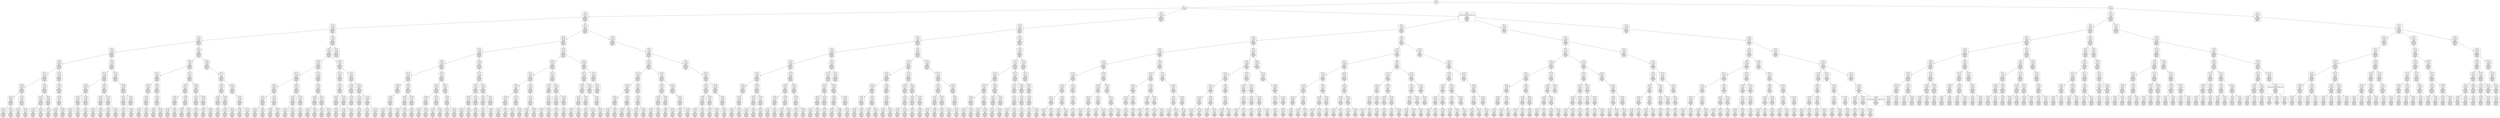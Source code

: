 digraph g {
node [shape = Mrecord];
nodo0[label="{EO: 0|cost: 0.0|A: null}"]
nodo1[label="{EO: 1|cost: 1.0|A: GoM8}"]
nodo3[label="{EO: 3|cost: 2.0|A: GoL8|
Posicion\nAgente:\nM8
Infectados:\n0
Escapados:\n2
	posicion:\nM8
	posicion:\nM15
}"]
nodo8[label="{EO: 8|cost: 3.0|A: GoK8|
Posicion\nAgente:\nL8
Infectados:\n0
Escapados:\n2
	posicion:\nM8
	posicion:\nM15
}"]
nodo17[label="{EO: 17|cost: 4.0|A: GoJ8|
Posicion\nAgente:\nK8
Infectados:\n0
Escapados:\n2
	posicion:\nM8
	posicion:\nM15
}"]
nodo33[label="{EO: 33|cost: 5.0|A: GoI8|
Posicion\nAgente:\nJ8
Infectados:\n0
Escapados:\n2
	posicion:\nM8
	posicion:\nM15
}"]
nodo60[label="{EO: 60|cost: 6.0|A: GoH8|
Posicion\nAgente:\nI8
Infectados:\n0
Escapados:\n2
	posicion:\nM8
	posicion:\nM15
}"]
nodo107[label="{EO: 107|cost: 7.0|A: GoF8|
Posicion\nAgente:\nH8
Infectados:\n0
Escapados:\n2
	posicion:\nM8
	posicion:\nM15
}"]
nodo190[label="{EO: 190|cost: 8.0|A: GoE8|
Posicion\nAgente:\nF8
Infectados:\n0
Escapados:\n2
	posicion:\nM8
	posicion:\nM15
}"]
nodo332[label="{EO: 332|cost: 9.0|A: GoD8|
Posicion\nAgente:\nE8
Infectados:\n0
Escapados:\n2
	posicion:\nM8
	posicion:\nM15
}"]
nodo572[label="{EO: 572|cost: 10.0|A: GoA8|
Posicion\nAgente:\nD8
Infectados:\n0
Escapados:\n2
	posicion:\nM8
	posicion:\nM15
}"]

nodo332 -> nodo572;
nodo573[label="{EO: 573|cost: 10.0|A: GoD9|
Posicion\nAgente:\nD8
Infectados:\n0
Escapados:\n2
	posicion:\nM8
	posicion:\nM15
}"]

nodo332 -> nodo573;

nodo190 -> nodo332;
nodo333[label="{EO: 333|cost: 9.0|A: GoE7|
Posicion\nAgente:\nE8
Infectados:\n0
Escapados:\n2
	posicion:\nM8
	posicion:\nM15
}"]
nodo574[label="{EO: 574|cost: 10.0|A: GoE6|
Posicion\nAgente:\nE7
Infectados:\n0
Escapados:\n2
	posicion:\nM8
	posicion:\nM15
}"]

nodo333 -> nodo574;
nodo575[label="{EO: 575|cost: 10.0|A: GoF7|
Posicion\nAgente:\nE7
Infectados:\n0
Escapados:\n2
	posicion:\nM8
	posicion:\nM15
}"]

nodo333 -> nodo575;

nodo190 -> nodo333;

nodo107 -> nodo190;
nodo191[label="{EO: 191|cost: 8.0|A: GoF9|
Posicion\nAgente:\nF8
Infectados:\n0
Escapados:\n2
	posicion:\nM8
	posicion:\nM15
}"]
nodo334[label="{EO: 334|cost: 9.0|A: GoF10|
Posicion\nAgente:\nF9
Infectados:\n0
Escapados:\n2
	posicion:\nM8
	posicion:\nM15
}"]
nodo576[label="{EO: 576|cost: 10.0|A: GoE10|
Posicion\nAgente:\nF10
Infectados:\n0
Escapados:\n2
	posicion:\nM8
	posicion:\nM15
}"]

nodo334 -> nodo576;
nodo577[label="{EO: 577|cost: 10.0|A: GoF11|
Posicion\nAgente:\nF10
Infectados:\n0
Escapados:\n2
	posicion:\nM8
	posicion:\nM15
}"]

nodo334 -> nodo577;

nodo191 -> nodo334;
nodo335[label="{EO: 335|cost: 9.0|A: GoH9|
Posicion\nAgente:\nF9
Infectados:\n0
Escapados:\n2
	posicion:\nM8
	posicion:\nM15
}"]
nodo578[label="{EO: 578|cost: 10.0|A: GoI9|
Posicion\nAgente:\nH9
Infectados:\n0
Escapados:\n2
	posicion:\nM8
	posicion:\nM15
}"]

nodo335 -> nodo578;

nodo191 -> nodo335;

nodo107 -> nodo191;

nodo60 -> nodo107;
nodo108[label="{EO: 108|cost: 7.0|A: GoH7|
Posicion\nAgente:\nH8
Infectados:\n0
Escapados:\n2
	posicion:\nM8
	posicion:\nM15
}"]
nodo192[label="{EO: 192|cost: 8.0|A: GoI7|
Posicion\nAgente:\nH7
Infectados:\n0
Escapados:\n2
	posicion:\nM8
	posicion:\nM15
}"]
nodo336[label="{EO: 336|cost: 9.0|A: GoJ7|
Posicion\nAgente:\nI7
Infectados:\n0
Escapados:\n2
	posicion:\nM8
	posicion:\nM15
}"]
nodo579[label="{EO: 579|cost: 10.0|A: GoJ6|
Posicion\nAgente:\nJ7
Infectados:\n0
Escapados:\n2
	posicion:\nM8
	posicion:\nM15
}"]

nodo336 -> nodo579;
nodo580[label="{EO: 580|cost: 10.0|A: GoK7|
Posicion\nAgente:\nJ7
Infectados:\n0
Escapados:\n2
	posicion:\nM8
	posicion:\nM15
}"]

nodo336 -> nodo580;

nodo192 -> nodo336;

nodo108 -> nodo192;

nodo60 -> nodo108;

nodo33 -> nodo60;
nodo61[label="{EO: 61|cost: 6.0|A: GoI9|
Posicion\nAgente:\nI8
Infectados:\n0
Escapados:\n2
	posicion:\nM8
	posicion:\nM15
}"]
nodo109[label="{EO: 109|cost: 7.0|A: GoI10|
Posicion\nAgente:\nI9
Infectados:\n0
Escapados:\n2
	posicion:\nM8
	posicion:\nM15
}"]
nodo193[label="{EO: 193|cost: 8.0|A: GoH10|
Posicion\nAgente:\nI10
Infectados:\n0
Escapados:\n2
	posicion:\nM8
	posicion:\nM15
}"]
nodo337[label="{EO: 337|cost: 9.0|A: GoF10|
Posicion\nAgente:\nH10
Infectados:\n0
Escapados:\n2
	posicion:\nM8
	posicion:\nM15
}"]
nodo581[label="{EO: 581|cost: 10.0|A: GoE10|
Posicion\nAgente:\nF10
Infectados:\n0
Escapados:\n2
	posicion:\nM8
	posicion:\nM15
}"]

nodo337 -> nodo581;
nodo582[label="{EO: 582|cost: 10.0|A: GoF11|
Posicion\nAgente:\nF10
Infectados:\n0
Escapados:\n2
	posicion:\nM8
	posicion:\nM15
}"]

nodo337 -> nodo582;

nodo193 -> nodo337;
nodo338[label="{EO: 338|cost: 9.0|A: GoH9|
Posicion\nAgente:\nH10
Infectados:\n0
Escapados:\n2
	posicion:\nM8
	posicion:\nM15
}"]
nodo583[label="{EO: 583|cost: 10.0|A: GoH8|
Posicion\nAgente:\nH9
Infectados:\n0
Escapados:\n2
	posicion:\nM8
	posicion:\nM15
}"]

nodo338 -> nodo583;

nodo193 -> nodo338;

nodo109 -> nodo193;
nodo194[label="{EO: 194|cost: 8.0|A: GoI11|
Posicion\nAgente:\nI10
Infectados:\n0
Escapados:\n2
	posicion:\nM8
	posicion:\nM15
}"]
nodo339[label="{EO: 339|cost: 9.0|A: GoI12|
Posicion\nAgente:\nI11
Infectados:\n0
Escapados:\n2
	posicion:\nM8
	posicion:\nM15
}"]
nodo584[label="{EO: 584|cost: 10.0|A: GoH12|
Posicion\nAgente:\nI12
Infectados:\n0
Escapados:\n2
	posicion:\nM8
	posicion:\nM15
}"]

nodo339 -> nodo584;
nodo585[label="{EO: 585|cost: 10.0|A: GoI13|
Posicion\nAgente:\nI12
Infectados:\n0
Escapados:\n2
	posicion:\nM8
	posicion:\nM15
}"]

nodo339 -> nodo585;

nodo194 -> nodo339;
nodo340[label="{EO: 340|cost: 9.0|A: GoJ11|
Posicion\nAgente:\nI11
Infectados:\n0
Escapados:\n2
	posicion:\nM8
	posicion:\nM15
}"]
nodo586[label="{EO: 586|cost: 10.0|A: GoJ10|
Posicion\nAgente:\nJ11
Infectados:\n0
Escapados:\n2
	posicion:\nM8
	posicion:\nM15
}"]

nodo340 -> nodo586;
nodo587[label="{EO: 587|cost: 10.0|A: GoK11|
Posicion\nAgente:\nJ11
Infectados:\n0
Escapados:\n2
	posicion:\nM8
	posicion:\nM15
}"]

nodo340 -> nodo587;

nodo194 -> nodo340;

nodo109 -> nodo194;

nodo61 -> nodo109;
nodo110[label="{EO: 110|cost: 7.0|A: GoJ9|
Posicion\nAgente:\nI9
Infectados:\n0
Escapados:\n2
	posicion:\nM8
	posicion:\nM15
}"]
nodo195[label="{EO: 195|cost: 8.0|A: GoK9|
Posicion\nAgente:\nJ9
Infectados:\n0
Escapados:\n2
	posicion:\nM8
	posicion:\nM15
}"]
nodo341[label="{EO: 341|cost: 9.0|A: GoK10|
Posicion\nAgente:\nK9
Infectados:\n0
Escapados:\n2
	posicion:\nM8
	posicion:\nM15
}"]
nodo588[label="{EO: 588|cost: 10.0|A: GoJ10|
Posicion\nAgente:\nK10
Infectados:\n0
Escapados:\n2
	posicion:\nM8
	posicion:\nM15
}"]

nodo341 -> nodo588;
nodo589[label="{EO: 589|cost: 10.0|A: GoK11|
Posicion\nAgente:\nK10
Infectados:\n0
Escapados:\n2
	posicion:\nM8
	posicion:\nM15
}"]

nodo341 -> nodo589;

nodo195 -> nodo341;
nodo342[label="{EO: 342|cost: 9.0|A: GoL9|
Posicion\nAgente:\nK9
Infectados:\n0
Escapados:\n2
	posicion:\nM8
	posicion:\nM15
}"]

nodo195 -> nodo342;

nodo110 -> nodo195;

nodo61 -> nodo110;

nodo33 -> nodo61;

nodo17 -> nodo33;
nodo34[label="{EO: 34|cost: 5.0|A: GoJ7|
Posicion\nAgente:\nJ8
Infectados:\n0
Escapados:\n2
	posicion:\nM8
	posicion:\nM15
}"]
nodo62[label="{EO: 62|cost: 6.0|A: GoJ6|
Posicion\nAgente:\nJ7
Infectados:\n0
Escapados:\n2
	posicion:\nM8
	posicion:\nM15
}"]
nodo111[label="{EO: 111|cost: 7.0|A: GoI6|
Posicion\nAgente:\nJ6
Infectados:\n0
Escapados:\n2
	posicion:\nM8
	posicion:\nM15
}"]
nodo196[label="{EO: 196|cost: 8.0|A: GoH6|
Posicion\nAgente:\nI6
Infectados:\n0
Escapados:\n2
	posicion:\nM8
	posicion:\nM15
}"]
nodo343[label="{EO: 343|cost: 9.0|A: GoH5|
Posicion\nAgente:\nH6
Infectados:\n0
Escapados:\n2
	posicion:\nM8
	posicion:\nM15
}"]
nodo590[label="{EO: 590|cost: 10.0|A: GoH4|
Posicion\nAgente:\nH5
Infectados:\n0
Escapados:\n2
	posicion:\nM8
	posicion:\nM15
}"]

nodo343 -> nodo590;
nodo591[label="{EO: 591|cost: 10.0|A: GoI5|
Posicion\nAgente:\nH5
Infectados:\n0
Escapados:\n2
	posicion:\nM8
	posicion:\nM15
}"]

nodo343 -> nodo591;

nodo196 -> nodo343;

nodo111 -> nodo196;
nodo197[label="{EO: 197|cost: 8.0|A: GoI7|
Posicion\nAgente:\nI6
Infectados:\n0
Escapados:\n2
	posicion:\nM8
	posicion:\nM15
}"]
nodo344[label="{EO: 344|cost: 9.0|A: GoI8|
Posicion\nAgente:\nI7
Infectados:\n0
Escapados:\n2
	posicion:\nM8
	posicion:\nM15
}"]
nodo592[label="{EO: 592|cost: 10.0|A: GoH8|
Posicion\nAgente:\nI8
Infectados:\n0
Escapados:\n2
	posicion:\nM8
	posicion:\nM15
}"]

nodo344 -> nodo592;
nodo593[label="{EO: 593|cost: 10.0|A: GoI9|
Posicion\nAgente:\nI8
Infectados:\n0
Escapados:\n2
	posicion:\nM8
	posicion:\nM15
}"]

nodo344 -> nodo593;

nodo197 -> nodo344;

nodo111 -> nodo197;

nodo62 -> nodo111;
nodo112[label="{EO: 112|cost: 7.0|A: GoJ5|
Posicion\nAgente:\nJ6
Infectados:\n0
Escapados:\n2
	posicion:\nM8
	posicion:\nM15
}"]
nodo198[label="{EO: 198|cost: 8.0|A: GoJ3|
Posicion\nAgente:\nJ5
Infectados:\n0
Escapados:\n2
	posicion:\nM8
	posicion:\nM15
}"]
nodo345[label="{EO: 345|cost: 9.0|A: GoI3|
Posicion\nAgente:\nJ3
Infectados:\n0
Escapados:\n2
	posicion:\nM8
	posicion:\nM15
}"]
nodo594[label="{EO: 594|cost: 10.0|A: GoH3|
Posicion\nAgente:\nI3
Infectados:\n0
Escapados:\n2
	posicion:\nM8
	posicion:\nM15
}"]

nodo345 -> nodo594;
nodo595[label="{EO: 595|cost: 10.0|A: GoI5|
Posicion\nAgente:\nI3
Infectados:\n0
Escapados:\n2
	posicion:\nM8
	posicion:\nM15
}"]

nodo345 -> nodo595;

nodo198 -> nodo345;
nodo346[label="{EO: 346|cost: 9.0|A: GoJ2|
Posicion\nAgente:\nJ3
Infectados:\n0
Escapados:\n2
	posicion:\nM8
	posicion:\nM15
}"]
nodo596[label="{EO: 596|cost: 10.0|A: GoJ1|
Posicion\nAgente:\nJ2
Infectados:\n0
Escapados:\n2
	posicion:\nM8
	posicion:\nM15
}"]

nodo346 -> nodo596;
nodo597[label="{EO: 597|cost: 10.0|A: GoK2|
Posicion\nAgente:\nJ2
Infectados:\n0
Escapados:\n2
	posicion:\nM8
	posicion:\nM15
}"]

nodo346 -> nodo597;

nodo198 -> nodo346;

nodo112 -> nodo198;
nodo199[label="{EO: 199|cost: 8.0|A: GoK5|
Posicion\nAgente:\nJ5
Infectados:\n0
Escapados:\n2
	posicion:\nM8
	posicion:\nM15
}"]
nodo347[label="{EO: 347|cost: 9.0|A: GoK6|
Posicion\nAgente:\nK5
Infectados:\n0
Escapados:\n2
	posicion:\nM8
	posicion:\nM15
}"]
nodo598[label="{EO: 598|cost: 10.0|A: GoK7|
Posicion\nAgente:\nK6
Infectados:\n0
Escapados:\n2
	posicion:\nM8
	posicion:\nM15
}"]

nodo347 -> nodo598;

nodo199 -> nodo347;
nodo348[label="{EO: 348|cost: 9.0|A: GoL5|
Posicion\nAgente:\nK5
Infectados:\n0
Escapados:\n2
	posicion:\nM8
	posicion:\nM15
}"]
nodo599[label="{EO: 599|cost: 10.0|A: GoL3|
Posicion\nAgente:\nL5
Infectados:\n0
Escapados:\n2
	posicion:\nM8
	posicion:\nM15
}"]

nodo348 -> nodo599;
nodo600[label="{EO: 600|cost: 10.0|A: GoM5|
Posicion\nAgente:\nL5
Infectados:\n0
Escapados:\n2
	posicion:\nM8
	posicion:\nM15
}"]

nodo348 -> nodo600;

nodo199 -> nodo348;

nodo112 -> nodo199;

nodo62 -> nodo112;

nodo34 -> nodo62;
nodo63[label="{EO: 63|cost: 6.0|A: GoK7|
Posicion\nAgente:\nJ7
Infectados:\n0
Escapados:\n2
	posicion:\nM8
	posicion:\nM15
}"]
nodo113[label="{EO: 113|cost: 7.0|A: GoL7|
Posicion\nAgente:\nK7
Infectados:\n0
Escapados:\n2
	posicion:\nM8
	posicion:\nM15
}"]
nodo200[label="{EO: 200|cost: 8.0|A: GoL6|
Posicion\nAgente:\nL7
Infectados:\n0
Escapados:\n2
	posicion:\nM8
	posicion:\nM15
}"]
nodo349[label="{EO: 349|cost: 9.0|A: GoK6|
Posicion\nAgente:\nL6
Infectados:\n0
Escapados:\n2
	posicion:\nM8
	posicion:\nM15
}"]
nodo601[label="{EO: 601|cost: 10.0|A: GoJ6|
Posicion\nAgente:\nK6
Infectados:\n0
Escapados:\n2
	posicion:\nM8
	posicion:\nM15
}"]

nodo349 -> nodo601;

nodo200 -> nodo349;
nodo350[label="{EO: 350|cost: 9.0|A: GoL5|
Posicion\nAgente:\nL6
Infectados:\n0
Escapados:\n2
	posicion:\nM8
	posicion:\nM15
}"]
nodo602[label="{EO: 602|cost: 10.0|A: GoL3|
Posicion\nAgente:\nL5
Infectados:\n0
Escapados:\n2
	posicion:\nM8
	posicion:\nM15
}"]

nodo350 -> nodo602;
nodo603[label="{EO: 603|cost: 10.0|A: GoM5|
Posicion\nAgente:\nL5
Infectados:\n0
Escapados:\n2
	posicion:\nM8
	posicion:\nM15
}"]

nodo350 -> nodo603;

nodo200 -> nodo350;

nodo113 -> nodo200;
nodo201[label="{EO: 201|cost: 8.0|A: GoM7|
Posicion\nAgente:\nL7
Infectados:\n0
Escapados:\n2
	posicion:\nM8
	posicion:\nM15
}"]
nodo351[label="{EO: 351|cost: 9.0|A: GoM6|
Posicion\nAgente:\nM7
Infectados:\n0
Escapados:\n2
	posicion:\nM8
	posicion:\nM15
}"]
nodo604[label="{EO: 604|cost: 10.0|A: GoL6|
Posicion\nAgente:\nM6
Infectados:\n0
Escapados:\n2
	posicion:\nM8
	posicion:\nM15
}"]

nodo351 -> nodo604;
nodo605[label="{EO: 605|cost: 10.0|A: GoM5|
Posicion\nAgente:\nM6
Infectados:\n0
Escapados:\n2
	posicion:\nM8
	posicion:\nM15
}"]

nodo351 -> nodo605;

nodo201 -> nodo351;

nodo113 -> nodo201;

nodo63 -> nodo113;

nodo34 -> nodo63;

nodo17 -> nodo34;

nodo8 -> nodo17;
nodo18[label="{EO: 18|cost: 4.0|A: GoK9|
Posicion\nAgente:\nK8
Infectados:\n0
Escapados:\n2
	posicion:\nM8
	posicion:\nM15
}"]
nodo35[label="{EO: 35|cost: 5.0|A: GoK10|
Posicion\nAgente:\nK9
Infectados:\n0
Escapados:\n2
	posicion:\nM8
	posicion:\nM15
}"]
nodo64[label="{EO: 64|cost: 6.0|A: GoJ10|
Posicion\nAgente:\nK10
Infectados:\n0
Escapados:\n2
	posicion:\nM8
	posicion:\nM15
}"]
nodo114[label="{EO: 114|cost: 7.0|A: GoI10|
Posicion\nAgente:\nJ10
Infectados:\n0
Escapados:\n2
	posicion:\nM8
	posicion:\nM15
}"]
nodo202[label="{EO: 202|cost: 8.0|A: GoH10|
Posicion\nAgente:\nI10
Infectados:\n0
Escapados:\n2
	posicion:\nM8
	posicion:\nM15
}"]
nodo352[label="{EO: 352|cost: 9.0|A: GoF10|
Posicion\nAgente:\nH10
Infectados:\n0
Escapados:\n2
	posicion:\nM8
	posicion:\nM15
}"]
nodo606[label="{EO: 606|cost: 10.0|A: GoE10|
Posicion\nAgente:\nF10
Infectados:\n0
Escapados:\n2
	posicion:\nM8
	posicion:\nM15
}"]

nodo352 -> nodo606;
nodo607[label="{EO: 607|cost: 10.0|A: GoF11|
Posicion\nAgente:\nF10
Infectados:\n0
Escapados:\n2
	posicion:\nM8
	posicion:\nM15
}"]

nodo352 -> nodo607;

nodo202 -> nodo352;
nodo353[label="{EO: 353|cost: 9.0|A: GoH9|
Posicion\nAgente:\nH10
Infectados:\n0
Escapados:\n2
	posicion:\nM8
	posicion:\nM15
}"]
nodo608[label="{EO: 608|cost: 10.0|A: GoH8|
Posicion\nAgente:\nH9
Infectados:\n0
Escapados:\n2
	posicion:\nM8
	posicion:\nM15
}"]

nodo353 -> nodo608;
nodo609[label="{EO: 609|cost: 10.0|A: GoI9|
Posicion\nAgente:\nH9
Infectados:\n0
Escapados:\n2
	posicion:\nM8
	posicion:\nM15
}"]

nodo353 -> nodo609;

nodo202 -> nodo353;

nodo114 -> nodo202;
nodo203[label="{EO: 203|cost: 8.0|A: GoI11|
Posicion\nAgente:\nI10
Infectados:\n0
Escapados:\n2
	posicion:\nM8
	posicion:\nM15
}"]
nodo354[label="{EO: 354|cost: 9.0|A: GoI12|
Posicion\nAgente:\nI11
Infectados:\n0
Escapados:\n2
	posicion:\nM8
	posicion:\nM15
}"]
nodo610[label="{EO: 610|cost: 10.0|A: GoH12|
Posicion\nAgente:\nI12
Infectados:\n0
Escapados:\n2
	posicion:\nM8
	posicion:\nM15
}"]

nodo354 -> nodo610;
nodo611[label="{EO: 611|cost: 10.0|A: GoI13|
Posicion\nAgente:\nI12
Infectados:\n0
Escapados:\n2
	posicion:\nM8
	posicion:\nM15
}"]

nodo354 -> nodo611;

nodo203 -> nodo354;
nodo355[label="{EO: 355|cost: 9.0|A: GoJ11|
Posicion\nAgente:\nI11
Infectados:\n0
Escapados:\n2
	posicion:\nM8
	posicion:\nM15
}"]
nodo612[label="{EO: 612|cost: 10.0|A: GoK11|
Posicion\nAgente:\nJ11
Infectados:\n0
Escapados:\n2
	posicion:\nM8
	posicion:\nM15
}"]

nodo355 -> nodo612;

nodo203 -> nodo355;

nodo114 -> nodo203;

nodo64 -> nodo114;
nodo115[label="{EO: 115|cost: 7.0|A: GoJ9|
Posicion\nAgente:\nJ10
Infectados:\n0
Escapados:\n2
	posicion:\nM8
	posicion:\nM15
}"]
nodo204[label="{EO: 204|cost: 8.0|A: GoJ8|
Posicion\nAgente:\nJ9
Infectados:\n0
Escapados:\n2
	posicion:\nM8
	posicion:\nM15
}"]
nodo356[label="{EO: 356|cost: 9.0|A: GoI8|
Posicion\nAgente:\nJ8
Infectados:\n0
Escapados:\n2
	posicion:\nM8
	posicion:\nM15
}"]
nodo613[label="{EO: 613|cost: 10.0|A: GoH8|
Posicion\nAgente:\nI8
Infectados:\n0
Escapados:\n2
	posicion:\nM8
	posicion:\nM15
}"]

nodo356 -> nodo613;
nodo614[label="{EO: 614|cost: 10.0|A: GoI9|
Posicion\nAgente:\nI8
Infectados:\n0
Escapados:\n2
	posicion:\nM8
	posicion:\nM15
}"]

nodo356 -> nodo614;

nodo204 -> nodo356;
nodo357[label="{EO: 357|cost: 9.0|A: GoJ7|
Posicion\nAgente:\nJ8
Infectados:\n0
Escapados:\n2
	posicion:\nM8
	posicion:\nM15
}"]
nodo615[label="{EO: 615|cost: 10.0|A: GoJ6|
Posicion\nAgente:\nJ7
Infectados:\n0
Escapados:\n2
	posicion:\nM8
	posicion:\nM15
}"]

nodo357 -> nodo615;
nodo616[label="{EO: 616|cost: 10.0|A: GoK7|
Posicion\nAgente:\nJ7
Infectados:\n0
Escapados:\n2
	posicion:\nM8
	posicion:\nM15
}"]

nodo357 -> nodo616;

nodo204 -> nodo357;

nodo115 -> nodo204;

nodo64 -> nodo115;

nodo35 -> nodo64;
nodo65[label="{EO: 65|cost: 6.0|A: GoK11|
Posicion\nAgente:\nK10
Infectados:\n0
Escapados:\n2
	posicion:\nM8
	posicion:\nM15
}"]
nodo116[label="{EO: 116|cost: 7.0|A: GoK12|
Posicion\nAgente:\nK11
Infectados:\n0
Escapados:\n2
	posicion:\nM8
	posicion:\nM15
}"]
nodo205[label="{EO: 205|cost: 8.0|A: GoJ12|
Posicion\nAgente:\nK12
Infectados:\n0
Escapados:\n2
	posicion:\nM8
	posicion:\nM15
}"]
nodo358[label="{EO: 358|cost: 9.0|A: GoI12|
Posicion\nAgente:\nJ12
Infectados:\n0
Escapados:\n2
	posicion:\nM8
	posicion:\nM15
}"]
nodo617[label="{EO: 617|cost: 10.0|A: GoH12|
Posicion\nAgente:\nI12
Infectados:\n0
Escapados:\n2
	posicion:\nM8
	posicion:\nM15
}"]

nodo358 -> nodo617;
nodo618[label="{EO: 618|cost: 10.0|A: GoI13|
Posicion\nAgente:\nI12
Infectados:\n0
Escapados:\n2
	posicion:\nM8
	posicion:\nM15
}"]

nodo358 -> nodo618;

nodo205 -> nodo358;
nodo359[label="{EO: 359|cost: 9.0|A: GoJ11|
Posicion\nAgente:\nJ12
Infectados:\n0
Escapados:\n2
	posicion:\nM8
	posicion:\nM15
}"]
nodo619[label="{EO: 619|cost: 10.0|A: GoJ10|
Posicion\nAgente:\nJ11
Infectados:\n0
Escapados:\n2
	posicion:\nM8
	posicion:\nM15
}"]

nodo359 -> nodo619;

nodo205 -> nodo359;

nodo116 -> nodo205;

nodo65 -> nodo116;
nodo117[label="{EO: 117|cost: 7.0|A: GoL11|
Posicion\nAgente:\nK11
Infectados:\n0
Escapados:\n2
	posicion:\nM8
	posicion:\nM15
}"]
nodo206[label="{EO: 206|cost: 8.0|A: GoL10|
Posicion\nAgente:\nL11
Infectados:\n0
Escapados:\n2
	posicion:\nM8
	posicion:\nM15
}"]
nodo360[label="{EO: 360|cost: 9.0|A: GoL9|
Posicion\nAgente:\nL10
Infectados:\n0
Escapados:\n2
	posicion:\nM8
	posicion:\nM15
}"]

nodo206 -> nodo360;

nodo117 -> nodo206;
nodo207[label="{EO: 207|cost: 8.0|A: GoM11|
Posicion\nAgente:\nL11
Infectados:\n0
Escapados:\n2
	posicion:\nM8
	posicion:\nM15
}"]
nodo361[label="{EO: 361|cost: 9.0|A: GoM10|
Posicion\nAgente:\nM11
Infectados:\n0
Escapados:\n2
	posicion:\nM8
	posicion:\nM15
}"]
nodo620[label="{EO: 620|cost: 10.0|A: GoL10|
Posicion\nAgente:\nM10
Infectados:\n0
Escapados:\n2
	posicion:\nM8
	posicion:\nM15
}"]

nodo361 -> nodo620;

nodo207 -> nodo361;
nodo362[label="{EO: 362|cost: 9.0|A: GoM12|
Posicion\nAgente:\nM11
Infectados:\n0
Escapados:\n2
	posicion:\nM8
	posicion:\nM15
}"]
nodo621[label="{EO: 621|cost: 10.0|A: GoK12|
Posicion\nAgente:\nM12
Infectados:\n0
Escapados:\n2
	posicion:\nM8
	posicion:\nM15
}"]

nodo362 -> nodo621;
nodo622[label="{EO: 622|cost: 10.0|A: GoM14|
Posicion\nAgente:\nM12
Infectados:\n0
Escapados:\n2
	posicion:\nM8
	posicion:\nM15
}"]

nodo362 -> nodo622;

nodo207 -> nodo362;

nodo117 -> nodo207;

nodo65 -> nodo117;

nodo35 -> nodo65;

nodo18 -> nodo35;
nodo36[label="{EO: 36|cost: 5.0|A: GoL9|
Posicion\nAgente:\nK9
Infectados:\n0
Escapados:\n2
	posicion:\nM8
	posicion:\nM15
}"]

nodo18 -> nodo36;

nodo8 -> nodo18;

nodo3 -> nodo8;
nodo9[label="{EO: 9|cost: 3.0|A: GoL7|
Posicion\nAgente:\nL8
Infectados:\n0
Escapados:\n2
	posicion:\nM8
	posicion:\nM15
}"]
nodo19[label="{EO: 19|cost: 4.0|A: GoL6|
Posicion\nAgente:\nL7
Infectados:\n0
Escapados:\n2
	posicion:\nM8
	posicion:\nM15
}"]
nodo37[label="{EO: 37|cost: 5.0|A: GoK6|
Posicion\nAgente:\nL6
Infectados:\n0
Escapados:\n2
	posicion:\nM8
	posicion:\nM15
}"]
nodo66[label="{EO: 66|cost: 6.0|A: GoJ6|
Posicion\nAgente:\nK6
Infectados:\n0
Escapados:\n2
	posicion:\nM8
	posicion:\nM15
}"]
nodo118[label="{EO: 118|cost: 7.0|A: GoI6|
Posicion\nAgente:\nJ6
Infectados:\n0
Escapados:\n2
	posicion:\nM8
	posicion:\nM15
}"]
nodo208[label="{EO: 208|cost: 8.0|A: GoH6|
Posicion\nAgente:\nI6
Infectados:\n0
Escapados:\n2
	posicion:\nM8
	posicion:\nM15
}"]
nodo363[label="{EO: 363|cost: 9.0|A: GoH5|
Posicion\nAgente:\nH6
Infectados:\n0
Escapados:\n2
	posicion:\nM8
	posicion:\nM15
}"]
nodo623[label="{EO: 623|cost: 10.0|A: GoH4|
Posicion\nAgente:\nH5
Infectados:\n0
Escapados:\n2
	posicion:\nM8
	posicion:\nM15
}"]

nodo363 -> nodo623;
nodo624[label="{EO: 624|cost: 10.0|A: GoI5|
Posicion\nAgente:\nH5
Infectados:\n0
Escapados:\n2
	posicion:\nM8
	posicion:\nM15
}"]

nodo363 -> nodo624;

nodo208 -> nodo363;

nodo118 -> nodo208;
nodo209[label="{EO: 209|cost: 8.0|A: GoI7|
Posicion\nAgente:\nI6
Infectados:\n0
Escapados:\n2
	posicion:\nM8
	posicion:\nM15
}"]
nodo364[label="{EO: 364|cost: 9.0|A: GoI8|
Posicion\nAgente:\nI7
Infectados:\n0
Escapados:\n2
	posicion:\nM8
	posicion:\nM15
}"]
nodo625[label="{EO: 625|cost: 10.0|A: GoH8|
Posicion\nAgente:\nI8
Infectados:\n0
Escapados:\n2
	posicion:\nM8
	posicion:\nM15
}"]

nodo364 -> nodo625;
nodo626[label="{EO: 626|cost: 10.0|A: GoI9|
Posicion\nAgente:\nI8
Infectados:\n0
Escapados:\n2
	posicion:\nM8
	posicion:\nM15
}"]

nodo364 -> nodo626;

nodo209 -> nodo364;
nodo365[label="{EO: 365|cost: 9.0|A: GoJ7|
Posicion\nAgente:\nI7
Infectados:\n0
Escapados:\n2
	posicion:\nM8
	posicion:\nM15
}"]
nodo627[label="{EO: 627|cost: 10.0|A: GoK7|
Posicion\nAgente:\nJ7
Infectados:\n0
Escapados:\n2
	posicion:\nM8
	posicion:\nM15
}"]

nodo365 -> nodo627;

nodo209 -> nodo365;

nodo118 -> nodo209;

nodo66 -> nodo118;
nodo119[label="{EO: 119|cost: 7.0|A: GoJ5|
Posicion\nAgente:\nJ6
Infectados:\n0
Escapados:\n2
	posicion:\nM8
	posicion:\nM15
}"]
nodo210[label="{EO: 210|cost: 8.0|A: GoJ3|
Posicion\nAgente:\nJ5
Infectados:\n0
Escapados:\n2
	posicion:\nM8
	posicion:\nM15
}"]
nodo366[label="{EO: 366|cost: 9.0|A: GoI3|
Posicion\nAgente:\nJ3
Infectados:\n0
Escapados:\n2
	posicion:\nM8
	posicion:\nM15
}"]
nodo628[label="{EO: 628|cost: 10.0|A: GoH3|
Posicion\nAgente:\nI3
Infectados:\n0
Escapados:\n2
	posicion:\nM8
	posicion:\nM15
}"]

nodo366 -> nodo628;
nodo629[label="{EO: 629|cost: 10.0|A: GoI5|
Posicion\nAgente:\nI3
Infectados:\n0
Escapados:\n2
	posicion:\nM8
	posicion:\nM15
}"]

nodo366 -> nodo629;

nodo210 -> nodo366;
nodo367[label="{EO: 367|cost: 9.0|A: GoJ2|
Posicion\nAgente:\nJ3
Infectados:\n0
Escapados:\n2
	posicion:\nM8
	posicion:\nM15
}"]
nodo630[label="{EO: 630|cost: 10.0|A: GoJ1|
Posicion\nAgente:\nJ2
Infectados:\n0
Escapados:\n2
	posicion:\nM8
	posicion:\nM15
}"]

nodo367 -> nodo630;
nodo631[label="{EO: 631|cost: 10.0|A: GoK2|
Posicion\nAgente:\nJ2
Infectados:\n0
Escapados:\n2
	posicion:\nM8
	posicion:\nM15
}"]

nodo367 -> nodo631;

nodo210 -> nodo367;

nodo119 -> nodo210;
nodo211[label="{EO: 211|cost: 8.0|A: GoK5|
Posicion\nAgente:\nJ5
Infectados:\n0
Escapados:\n2
	posicion:\nM8
	posicion:\nM15
}"]
nodo368[label="{EO: 368|cost: 9.0|A: GoL5|
Posicion\nAgente:\nK5
Infectados:\n0
Escapados:\n2
	posicion:\nM8
	posicion:\nM15
}"]
nodo632[label="{EO: 632|cost: 10.0|A: GoL3|
Posicion\nAgente:\nL5
Infectados:\n0
Escapados:\n2
	posicion:\nM8
	posicion:\nM15
}"]

nodo368 -> nodo632;
nodo633[label="{EO: 633|cost: 10.0|A: GoM5|
Posicion\nAgente:\nL5
Infectados:\n0
Escapados:\n2
	posicion:\nM8
	posicion:\nM15
}"]

nodo368 -> nodo633;

nodo211 -> nodo368;

nodo119 -> nodo211;

nodo66 -> nodo119;

nodo37 -> nodo66;
nodo67[label="{EO: 67|cost: 6.0|A: GoK7|
Posicion\nAgente:\nK6
Infectados:\n0
Escapados:\n2
	posicion:\nM8
	posicion:\nM15
}"]
nodo120[label="{EO: 120|cost: 7.0|A: GoK8|
Posicion\nAgente:\nK7
Infectados:\n0
Escapados:\n2
	posicion:\nM8
	posicion:\nM15
}"]
nodo212[label="{EO: 212|cost: 8.0|A: GoJ8|
Posicion\nAgente:\nK8
Infectados:\n0
Escapados:\n2
	posicion:\nM8
	posicion:\nM15
}"]
nodo369[label="{EO: 369|cost: 9.0|A: GoI8|
Posicion\nAgente:\nJ8
Infectados:\n0
Escapados:\n2
	posicion:\nM8
	posicion:\nM15
}"]
nodo634[label="{EO: 634|cost: 10.0|A: GoH8|
Posicion\nAgente:\nI8
Infectados:\n0
Escapados:\n2
	posicion:\nM8
	posicion:\nM15
}"]

nodo369 -> nodo634;
nodo635[label="{EO: 635|cost: 10.0|A: GoI9|
Posicion\nAgente:\nI8
Infectados:\n0
Escapados:\n2
	posicion:\nM8
	posicion:\nM15
}"]

nodo369 -> nodo635;

nodo212 -> nodo369;
nodo370[label="{EO: 370|cost: 9.0|A: GoJ7|
Posicion\nAgente:\nJ8
Infectados:\n0
Escapados:\n2
	posicion:\nM8
	posicion:\nM15
}"]
nodo636[label="{EO: 636|cost: 10.0|A: GoJ6|
Posicion\nAgente:\nJ7
Infectados:\n0
Escapados:\n2
	posicion:\nM8
	posicion:\nM15
}"]

nodo370 -> nodo636;

nodo212 -> nodo370;

nodo120 -> nodo212;
nodo213[label="{EO: 213|cost: 8.0|A: GoK9|
Posicion\nAgente:\nK8
Infectados:\n0
Escapados:\n2
	posicion:\nM8
	posicion:\nM15
}"]
nodo371[label="{EO: 371|cost: 9.0|A: GoK10|
Posicion\nAgente:\nK9
Infectados:\n0
Escapados:\n2
	posicion:\nM8
	posicion:\nM15
}"]
nodo637[label="{EO: 637|cost: 10.0|A: GoJ10|
Posicion\nAgente:\nK10
Infectados:\n0
Escapados:\n2
	posicion:\nM8
	posicion:\nM15
}"]

nodo371 -> nodo637;
nodo638[label="{EO: 638|cost: 10.0|A: GoK11|
Posicion\nAgente:\nK10
Infectados:\n0
Escapados:\n2
	posicion:\nM8
	posicion:\nM15
}"]

nodo371 -> nodo638;

nodo213 -> nodo371;
nodo372[label="{EO: 372|cost: 9.0|A: GoL9|
Posicion\nAgente:\nK9
Infectados:\n0
Escapados:\n2
	posicion:\nM8
	posicion:\nM15
}"]

nodo213 -> nodo372;

nodo120 -> nodo213;

nodo67 -> nodo120;

nodo37 -> nodo67;

nodo19 -> nodo37;
nodo38[label="{EO: 38|cost: 5.0|A: GoL5|
Posicion\nAgente:\nL6
Infectados:\n0
Escapados:\n2
	posicion:\nM8
	posicion:\nM15
}"]
nodo68[label="{EO: 68|cost: 6.0|A: GoL3|
Posicion\nAgente:\nL5
Infectados:\n0
Escapados:\n2
	posicion:\nM8
	posicion:\nM15
}"]
nodo121[label="{EO: 121|cost: 7.0|A: GoK3|
Posicion\nAgente:\nL3
Infectados:\n0
Escapados:\n2
	posicion:\nM8
	posicion:\nM15
}"]
nodo214[label="{EO: 214|cost: 8.0|A: GoJ3|
Posicion\nAgente:\nK3
Infectados:\n0
Escapados:\n2
	posicion:\nM8
	posicion:\nM15
}"]
nodo373[label="{EO: 373|cost: 9.0|A: GoI3|
Posicion\nAgente:\nJ3
Infectados:\n0
Escapados:\n2
	posicion:\nM8
	posicion:\nM15
}"]
nodo639[label="{EO: 639|cost: 10.0|A: GoH3|
Posicion\nAgente:\nI3
Infectados:\n0
Escapados:\n2
	posicion:\nM8
	posicion:\nM15
}"]

nodo373 -> nodo639;
nodo640[label="{EO: 640|cost: 10.0|A: GoI5|
Posicion\nAgente:\nI3
Infectados:\n0
Escapados:\n2
	posicion:\nM8
	posicion:\nM15
}"]

nodo373 -> nodo640;

nodo214 -> nodo373;
nodo374[label="{EO: 374|cost: 9.0|A: GoJ2|
Posicion\nAgente:\nJ3
Infectados:\n0
Escapados:\n2
	posicion:\nM8
	posicion:\nM15
}"]
nodo641[label="{EO: 641|cost: 10.0|A: GoJ1|
Posicion\nAgente:\nJ2
Infectados:\n0
Escapados:\n2
	posicion:\nM8
	posicion:\nM15
}"]

nodo374 -> nodo641;
nodo642[label="{EO: 642|cost: 10.0|A: GoK2|
Posicion\nAgente:\nJ2
Infectados:\n0
Escapados:\n2
	posicion:\nM8
	posicion:\nM15
}"]

nodo374 -> nodo642;

nodo214 -> nodo374;

nodo121 -> nodo214;
nodo215[label="{EO: 215|cost: 8.0|A: GoK5|
Posicion\nAgente:\nK3
Infectados:\n0
Escapados:\n2
	posicion:\nM8
	posicion:\nM15
}"]
nodo375[label="{EO: 375|cost: 9.0|A: GoK6|
Posicion\nAgente:\nK5
Infectados:\n0
Escapados:\n2
	posicion:\nM8
	posicion:\nM15
}"]
nodo643[label="{EO: 643|cost: 10.0|A: GoJ6|
Posicion\nAgente:\nK6
Infectados:\n0
Escapados:\n2
	posicion:\nM8
	posicion:\nM15
}"]

nodo375 -> nodo643;
nodo644[label="{EO: 644|cost: 10.0|A: GoK7|
Posicion\nAgente:\nK6
Infectados:\n0
Escapados:\n2
	posicion:\nM8
	posicion:\nM15
}"]

nodo375 -> nodo644;

nodo215 -> nodo375;

nodo121 -> nodo215;

nodo68 -> nodo121;
nodo122[label="{EO: 122|cost: 7.0|A: GoL2|
Posicion\nAgente:\nL3
Infectados:\n0
Escapados:\n2
	posicion:\nM8
	posicion:\nM15
}"]
nodo216[label="{EO: 216|cost: 8.0|A: GoL1|
Posicion\nAgente:\nL2
Infectados:\n0
Escapados:\n2
	posicion:\nM8
	posicion:\nM15
}"]
nodo376[label="{EO: 376|cost: 9.0|A: GoK1|
Posicion\nAgente:\nL1
Infectados:\n0
Escapados:\n2
	posicion:\nM8
	posicion:\nM15
}"]
nodo645[label="{EO: 645|cost: 10.0|A: GoJ1|
Posicion\nAgente:\nK1
Infectados:\n0
Escapados:\n2
	posicion:\nM8
	posicion:\nM15
}"]

nodo376 -> nodo645;
nodo646[label="{EO: 646|cost: 10.0|A: GoK2|
Posicion\nAgente:\nK1
Infectados:\n0
Escapados:\n2
	posicion:\nM8
	posicion:\nM15
}"]

nodo376 -> nodo646;

nodo216 -> nodo376;

nodo122 -> nodo216;
nodo217[label="{EO: 217|cost: 8.0|A: GoM2|
Posicion\nAgente:\nL2
Infectados:\n0
Escapados:\n2
	posicion:\nM8
	posicion:\nM15
}"]
nodo377[label="{EO: 377|cost: 9.0|A: GoM1|
Posicion\nAgente:\nM2
Infectados:\n0
Escapados:\n2
	posicion:\nM8
	posicion:\nM15
}"]
nodo647[label="{EO: 647|cost: 10.0|A: GoL1|
Posicion\nAgente:\nM1
Infectados:\n0
Escapados:\n2
	posicion:\nM8
	posicion:\nM15
}"]

nodo377 -> nodo647;

nodo217 -> nodo377;
nodo378[label="{EO: 378|cost: 9.0|A: GoM3|
Posicion\nAgente:\nM2
Infectados:\n0
Escapados:\n2
	posicion:\nM8
	posicion:\nM15
}"]
nodo648[label="{EO: 648|cost: 10.0|A: GoM5|
Posicion\nAgente:\nM3
Infectados:\n0
Escapados:\n2
	posicion:\nM8
	posicion:\nM15
}"]

nodo378 -> nodo648;

nodo217 -> nodo378;

nodo122 -> nodo217;

nodo68 -> nodo122;

nodo38 -> nodo68;
nodo69[label="{EO: 69|cost: 6.0|A: GoM5|
Posicion\nAgente:\nL5
Infectados:\n0
Escapados:\n2
	posicion:\nM8
	posicion:\nM15
}"]
nodo123[label="{EO: 123|cost: 7.0|A: GoM3|
Posicion\nAgente:\nM5
Infectados:\n0
Escapados:\n2
	posicion:\nM8
	posicion:\nM15
}"]
nodo218[label="{EO: 218|cost: 8.0|A: GoL3|
Posicion\nAgente:\nM3
Infectados:\n0
Escapados:\n2
	posicion:\nM8
	posicion:\nM15
}"]
nodo379[label="{EO: 379|cost: 9.0|A: GoK3|
Posicion\nAgente:\nL3
Infectados:\n0
Escapados:\n2
	posicion:\nM8
	posicion:\nM15
}"]
nodo649[label="{EO: 649|cost: 10.0|A: GoJ3|
Posicion\nAgente:\nK3
Infectados:\n0
Escapados:\n2
	posicion:\nM8
	posicion:\nM15
}"]

nodo379 -> nodo649;
nodo650[label="{EO: 650|cost: 10.0|A: GoK5|
Posicion\nAgente:\nK3
Infectados:\n0
Escapados:\n2
	posicion:\nM8
	posicion:\nM15
}"]

nodo379 -> nodo650;

nodo218 -> nodo379;
nodo380[label="{EO: 380|cost: 9.0|A: GoL2|
Posicion\nAgente:\nL3
Infectados:\n0
Escapados:\n2
	posicion:\nM8
	posicion:\nM15
}"]
nodo651[label="{EO: 651|cost: 10.0|A: GoL1|
Posicion\nAgente:\nL2
Infectados:\n0
Escapados:\n2
	posicion:\nM8
	posicion:\nM15
}"]

nodo380 -> nodo651;
nodo652[label="{EO: 652|cost: 10.0|A: GoM2|
Posicion\nAgente:\nL2
Infectados:\n0
Escapados:\n2
	posicion:\nM8
	posicion:\nM15
}"]

nodo380 -> nodo652;

nodo218 -> nodo380;

nodo123 -> nodo218;
nodo219[label="{EO: 219|cost: 8.0|A: GoM2|
Posicion\nAgente:\nM3
Infectados:\n0
Escapados:\n2
	posicion:\nM8
	posicion:\nM15
}"]
nodo381[label="{EO: 381|cost: 9.0|A: GoM1|
Posicion\nAgente:\nM2
Infectados:\n0
Escapados:\n2
	posicion:\nM8
	posicion:\nM15
}"]
nodo653[label="{EO: 653|cost: 10.0|A: GoL1|
Posicion\nAgente:\nM1
Infectados:\n0
Escapados:\n2
	posicion:\nM8
	posicion:\nM15
}"]

nodo381 -> nodo653;

nodo219 -> nodo381;

nodo123 -> nodo219;

nodo69 -> nodo123;
nodo124[label="{EO: 124|cost: 7.0|A: GoM6|
Posicion\nAgente:\nM5
Infectados:\n0
Escapados:\n2
	posicion:\nM8
	posicion:\nM15
}"]
nodo220[label="{EO: 220|cost: 8.0|A: GoM7|
Posicion\nAgente:\nM6
Infectados:\n0
Escapados:\n2
	posicion:\nM8
	posicion:\nM15
}"]

nodo124 -> nodo220;

nodo69 -> nodo124;

nodo38 -> nodo69;

nodo19 -> nodo38;

nodo9 -> nodo19;
nodo20[label="{EO: 20|cost: 4.0|A: GoM7|
Posicion\nAgente:\nL7
Infectados:\n0
Escapados:\n2
	posicion:\nM8
	posicion:\nM15
}"]
nodo39[label="{EO: 39|cost: 5.0|A: GoM6|
Posicion\nAgente:\nM7
Infectados:\n0
Escapados:\n2
	posicion:\nM8
	posicion:\nM15
}"]
nodo70[label="{EO: 70|cost: 6.0|A: GoL6|
Posicion\nAgente:\nM6
Infectados:\n0
Escapados:\n2
	posicion:\nM8
	posicion:\nM15
}"]
nodo125[label="{EO: 125|cost: 7.0|A: GoK6|
Posicion\nAgente:\nL6
Infectados:\n0
Escapados:\n2
	posicion:\nM8
	posicion:\nM15
}"]
nodo221[label="{EO: 221|cost: 8.0|A: GoJ6|
Posicion\nAgente:\nK6
Infectados:\n0
Escapados:\n2
	posicion:\nM8
	posicion:\nM15
}"]
nodo382[label="{EO: 382|cost: 9.0|A: GoI6|
Posicion\nAgente:\nJ6
Infectados:\n0
Escapados:\n2
	posicion:\nM8
	posicion:\nM15
}"]
nodo654[label="{EO: 654|cost: 10.0|A: GoH6|
Posicion\nAgente:\nI6
Infectados:\n0
Escapados:\n2
	posicion:\nM8
	posicion:\nM15
}"]

nodo382 -> nodo654;
nodo655[label="{EO: 655|cost: 10.0|A: GoI7|
Posicion\nAgente:\nI6
Infectados:\n0
Escapados:\n2
	posicion:\nM8
	posicion:\nM15
}"]

nodo382 -> nodo655;

nodo221 -> nodo382;
nodo383[label="{EO: 383|cost: 9.0|A: GoJ5|
Posicion\nAgente:\nJ6
Infectados:\n0
Escapados:\n2
	posicion:\nM8
	posicion:\nM15
}"]
nodo656[label="{EO: 656|cost: 10.0|A: GoJ3|
Posicion\nAgente:\nJ5
Infectados:\n0
Escapados:\n2
	posicion:\nM8
	posicion:\nM15
}"]

nodo383 -> nodo656;
nodo657[label="{EO: 657|cost: 10.0|A: GoK5|
Posicion\nAgente:\nJ5
Infectados:\n0
Escapados:\n2
	posicion:\nM8
	posicion:\nM15
}"]

nodo383 -> nodo657;

nodo221 -> nodo383;

nodo125 -> nodo221;
nodo222[label="{EO: 222|cost: 8.0|A: GoK7|
Posicion\nAgente:\nK6
Infectados:\n0
Escapados:\n2
	posicion:\nM8
	posicion:\nM15
}"]
nodo384[label="{EO: 384|cost: 9.0|A: GoK8|
Posicion\nAgente:\nK7
Infectados:\n0
Escapados:\n2
	posicion:\nM8
	posicion:\nM15
}"]
nodo658[label="{EO: 658|cost: 10.0|A: GoJ8|
Posicion\nAgente:\nK8
Infectados:\n0
Escapados:\n2
	posicion:\nM8
	posicion:\nM15
}"]

nodo384 -> nodo658;
nodo659[label="{EO: 659|cost: 10.0|A: GoK9|
Posicion\nAgente:\nK8
Infectados:\n0
Escapados:\n2
	posicion:\nM8
	posicion:\nM15
}"]

nodo384 -> nodo659;

nodo222 -> nodo384;

nodo125 -> nodo222;

nodo70 -> nodo125;
nodo126[label="{EO: 126|cost: 7.0|A: GoL5|
Posicion\nAgente:\nL6
Infectados:\n0
Escapados:\n2
	posicion:\nM8
	posicion:\nM15
}"]
nodo223[label="{EO: 223|cost: 8.0|A: GoL3|
Posicion\nAgente:\nL5
Infectados:\n0
Escapados:\n2
	posicion:\nM8
	posicion:\nM15
}"]
nodo385[label="{EO: 385|cost: 9.0|A: GoK3|
Posicion\nAgente:\nL3
Infectados:\n0
Escapados:\n2
	posicion:\nM8
	posicion:\nM15
}"]
nodo660[label="{EO: 660|cost: 10.0|A: GoJ3|
Posicion\nAgente:\nK3
Infectados:\n0
Escapados:\n2
	posicion:\nM8
	posicion:\nM15
}"]

nodo385 -> nodo660;
nodo661[label="{EO: 661|cost: 10.0|A: GoK5|
Posicion\nAgente:\nK3
Infectados:\n0
Escapados:\n2
	posicion:\nM8
	posicion:\nM15
}"]

nodo385 -> nodo661;

nodo223 -> nodo385;
nodo386[label="{EO: 386|cost: 9.0|A: GoL2|
Posicion\nAgente:\nL3
Infectados:\n0
Escapados:\n2
	posicion:\nM8
	posicion:\nM15
}"]
nodo662[label="{EO: 662|cost: 10.0|A: GoL1|
Posicion\nAgente:\nL2
Infectados:\n0
Escapados:\n2
	posicion:\nM8
	posicion:\nM15
}"]

nodo386 -> nodo662;
nodo663[label="{EO: 663|cost: 10.0|A: GoM2|
Posicion\nAgente:\nL2
Infectados:\n0
Escapados:\n2
	posicion:\nM8
	posicion:\nM15
}"]

nodo386 -> nodo663;

nodo223 -> nodo386;

nodo126 -> nodo223;
nodo224[label="{EO: 224|cost: 8.0|A: GoM5|
Posicion\nAgente:\nL5
Infectados:\n0
Escapados:\n2
	posicion:\nM8
	posicion:\nM15
}"]
nodo387[label="{EO: 387|cost: 9.0|A: GoM3|
Posicion\nAgente:\nM5
Infectados:\n0
Escapados:\n2
	posicion:\nM8
	posicion:\nM15
}"]
nodo664[label="{EO: 664|cost: 10.0|A: GoL3|
Posicion\nAgente:\nM3
Infectados:\n0
Escapados:\n2
	posicion:\nM8
	posicion:\nM15
}"]

nodo387 -> nodo664;
nodo665[label="{EO: 665|cost: 10.0|A: GoM2|
Posicion\nAgente:\nM3
Infectados:\n0
Escapados:\n2
	posicion:\nM8
	posicion:\nM15
}"]

nodo387 -> nodo665;

nodo224 -> nodo387;

nodo126 -> nodo224;

nodo70 -> nodo126;

nodo39 -> nodo70;
nodo71[label="{EO: 71|cost: 6.0|A: GoM5|
Posicion\nAgente:\nM6
Infectados:\n0
Escapados:\n2
	posicion:\nM8
	posicion:\nM15
}"]
nodo127[label="{EO: 127|cost: 7.0|A: GoM3|
Posicion\nAgente:\nM5
Infectados:\n0
Escapados:\n2
	posicion:\nM8
	posicion:\nM15
}"]
nodo225[label="{EO: 225|cost: 8.0|A: GoL3|
Posicion\nAgente:\nM3
Infectados:\n0
Escapados:\n2
	posicion:\nM8
	posicion:\nM15
}"]
nodo388[label="{EO: 388|cost: 9.0|A: GoK3|
Posicion\nAgente:\nL3
Infectados:\n0
Escapados:\n2
	posicion:\nM8
	posicion:\nM15
}"]
nodo666[label="{EO: 666|cost: 10.0|A: GoJ3|
Posicion\nAgente:\nK3
Infectados:\n0
Escapados:\n2
	posicion:\nM8
	posicion:\nM15
}"]

nodo388 -> nodo666;
nodo667[label="{EO: 667|cost: 10.0|A: GoK5|
Posicion\nAgente:\nK3
Infectados:\n0
Escapados:\n2
	posicion:\nM8
	posicion:\nM15
}"]

nodo388 -> nodo667;

nodo225 -> nodo388;
nodo389[label="{EO: 389|cost: 9.0|A: GoL2|
Posicion\nAgente:\nL3
Infectados:\n0
Escapados:\n2
	posicion:\nM8
	posicion:\nM15
}"]
nodo668[label="{EO: 668|cost: 10.0|A: GoL1|
Posicion\nAgente:\nL2
Infectados:\n0
Escapados:\n2
	posicion:\nM8
	posicion:\nM15
}"]

nodo389 -> nodo668;
nodo669[label="{EO: 669|cost: 10.0|A: GoM2|
Posicion\nAgente:\nL2
Infectados:\n0
Escapados:\n2
	posicion:\nM8
	posicion:\nM15
}"]

nodo389 -> nodo669;

nodo225 -> nodo389;

nodo127 -> nodo225;
nodo226[label="{EO: 226|cost: 8.0|A: GoM2|
Posicion\nAgente:\nM3
Infectados:\n0
Escapados:\n2
	posicion:\nM8
	posicion:\nM15
}"]
nodo390[label="{EO: 390|cost: 9.0|A: GoM1|
Posicion\nAgente:\nM2
Infectados:\n0
Escapados:\n2
	posicion:\nM8
	posicion:\nM15
}"]
nodo670[label="{EO: 670|cost: 10.0|A: GoL1|
Posicion\nAgente:\nM1
Infectados:\n0
Escapados:\n2
	posicion:\nM8
	posicion:\nM15
}"]

nodo390 -> nodo670;

nodo226 -> nodo390;

nodo127 -> nodo226;

nodo71 -> nodo127;

nodo39 -> nodo71;

nodo20 -> nodo39;

nodo9 -> nodo20;

nodo3 -> nodo9;

nodo1 -> nodo3;
nodo4[label="{EO: 4|cost: 2.0|A: GoM7|
Posicion\nAgente:\nM8
Infectados:\n0
Escapados:\n2
	posicion:\nM8
	posicion:\nM15
}"]
nodo10[label="{EO: 10|cost: 3.0|A: GoM6|
Posicion\nAgente:\nM7
Infectados:\n0
Escapados:\n2
	posicion:\nM8
	posicion:\nM15
}"]
nodo21[label="{EO: 21|cost: 4.0|A: GoL6|
Posicion\nAgente:\nM6
Infectados:\n0
Escapados:\n2
	posicion:\nM8
	posicion:\nM15
}"]
nodo40[label="{EO: 40|cost: 5.0|A: GoK6|
Posicion\nAgente:\nL6
Infectados:\n0
Escapados:\n2
	posicion:\nM8
	posicion:\nM15
}"]
nodo72[label="{EO: 72|cost: 6.0|A: GoJ6|
Posicion\nAgente:\nK6
Infectados:\n0
Escapados:\n2
	posicion:\nM8
	posicion:\nM15
}"]
nodo128[label="{EO: 128|cost: 7.0|A: GoI6|
Posicion\nAgente:\nJ6
Infectados:\n0
Escapados:\n2
	posicion:\nM8
	posicion:\nM15
}"]
nodo227[label="{EO: 227|cost: 8.0|A: GoH6|
Posicion\nAgente:\nI6
Infectados:\n0
Escapados:\n2
	posicion:\nM8
	posicion:\nM15
}"]
nodo391[label="{EO: 391|cost: 9.0|A: GoH5|
Posicion\nAgente:\nH6
Infectados:\n0
Escapados:\n2
	posicion:\nM8
	posicion:\nM15
}"]
nodo671[label="{EO: 671|cost: 10.0|A: GoH4|
Posicion\nAgente:\nH5
Infectados:\n0
Escapados:\n2
	posicion:\nM8
	posicion:\nM15
}"]

nodo391 -> nodo671;
nodo672[label="{EO: 672|cost: 10.0|A: GoI5|
Posicion\nAgente:\nH5
Infectados:\n0
Escapados:\n2
	posicion:\nM8
	posicion:\nM15
}"]

nodo391 -> nodo672;

nodo227 -> nodo391;

nodo128 -> nodo227;
nodo228[label="{EO: 228|cost: 8.0|A: GoI7|
Posicion\nAgente:\nI6
Infectados:\n0
Escapados:\n2
	posicion:\nM8
	posicion:\nM15
}"]
nodo392[label="{EO: 392|cost: 9.0|A: GoI8|
Posicion\nAgente:\nI7
Infectados:\n0
Escapados:\n2
	posicion:\nM8
	posicion:\nM15
}"]
nodo673[label="{EO: 673|cost: 10.0|A: GoH8|
Posicion\nAgente:\nI8
Infectados:\n0
Escapados:\n2
	posicion:\nM8
	posicion:\nM15
}"]

nodo392 -> nodo673;
nodo674[label="{EO: 674|cost: 10.0|A: GoI9|
Posicion\nAgente:\nI8
Infectados:\n0
Escapados:\n2
	posicion:\nM8
	posicion:\nM15
}"]

nodo392 -> nodo674;

nodo228 -> nodo392;
nodo393[label="{EO: 393|cost: 9.0|A: GoJ7|
Posicion\nAgente:\nI7
Infectados:\n0
Escapados:\n2
	posicion:\nM8
	posicion:\nM15
}"]
nodo675[label="{EO: 675|cost: 10.0|A: GoK7|
Posicion\nAgente:\nJ7
Infectados:\n0
Escapados:\n2
	posicion:\nM8
	posicion:\nM15
}"]

nodo393 -> nodo675;

nodo228 -> nodo393;

nodo128 -> nodo228;

nodo72 -> nodo128;
nodo129[label="{EO: 129|cost: 7.0|A: GoJ5|
Posicion\nAgente:\nJ6
Infectados:\n0
Escapados:\n2
	posicion:\nM8
	posicion:\nM15
}"]
nodo229[label="{EO: 229|cost: 8.0|A: GoJ3|
Posicion\nAgente:\nJ5
Infectados:\n0
Escapados:\n2
	posicion:\nM8
	posicion:\nM15
}"]
nodo394[label="{EO: 394|cost: 9.0|A: GoI3|
Posicion\nAgente:\nJ3
Infectados:\n0
Escapados:\n2
	posicion:\nM8
	posicion:\nM15
}"]
nodo676[label="{EO: 676|cost: 10.0|A: GoH3|
Posicion\nAgente:\nI3
Infectados:\n0
Escapados:\n2
	posicion:\nM8
	posicion:\nM15
}"]

nodo394 -> nodo676;
nodo677[label="{EO: 677|cost: 10.0|A: GoI5|
Posicion\nAgente:\nI3
Infectados:\n0
Escapados:\n2
	posicion:\nM8
	posicion:\nM15
}"]

nodo394 -> nodo677;

nodo229 -> nodo394;
nodo395[label="{EO: 395|cost: 9.0|A: GoJ2|
Posicion\nAgente:\nJ3
Infectados:\n0
Escapados:\n2
	posicion:\nM8
	posicion:\nM15
}"]
nodo678[label="{EO: 678|cost: 10.0|A: GoJ1|
Posicion\nAgente:\nJ2
Infectados:\n0
Escapados:\n2
	posicion:\nM8
	posicion:\nM15
}"]

nodo395 -> nodo678;
nodo679[label="{EO: 679|cost: 10.0|A: GoK2|
Posicion\nAgente:\nJ2
Infectados:\n0
Escapados:\n2
	posicion:\nM8
	posicion:\nM15
}"]

nodo395 -> nodo679;

nodo229 -> nodo395;

nodo129 -> nodo229;
nodo230[label="{EO: 230|cost: 8.0|A: GoK5|
Posicion\nAgente:\nJ5
Infectados:\n0
Escapados:\n2
	posicion:\nM8
	posicion:\nM15
}"]
nodo396[label="{EO: 396|cost: 9.0|A: GoL5|
Posicion\nAgente:\nK5
Infectados:\n0
Escapados:\n2
	posicion:\nM8
	posicion:\nM15
}"]
nodo680[label="{EO: 680|cost: 10.0|A: GoL3|
Posicion\nAgente:\nL5
Infectados:\n0
Escapados:\n2
	posicion:\nM8
	posicion:\nM15
}"]

nodo396 -> nodo680;
nodo681[label="{EO: 681|cost: 10.0|A: GoM5|
Posicion\nAgente:\nL5
Infectados:\n0
Escapados:\n2
	posicion:\nM8
	posicion:\nM15
}"]

nodo396 -> nodo681;

nodo230 -> nodo396;

nodo129 -> nodo230;

nodo72 -> nodo129;

nodo40 -> nodo72;
nodo73[label="{EO: 73|cost: 6.0|A: GoK7|
Posicion\nAgente:\nK6
Infectados:\n0
Escapados:\n2
	posicion:\nM8
	posicion:\nM15
}"]
nodo130[label="{EO: 130|cost: 7.0|A: GoK8|
Posicion\nAgente:\nK7
Infectados:\n0
Escapados:\n2
	posicion:\nM8
	posicion:\nM15
}"]
nodo231[label="{EO: 231|cost: 8.0|A: GoJ8|
Posicion\nAgente:\nK8
Infectados:\n0
Escapados:\n2
	posicion:\nM8
	posicion:\nM15
}"]
nodo397[label="{EO: 397|cost: 9.0|A: GoI8|
Posicion\nAgente:\nJ8
Infectados:\n0
Escapados:\n2
	posicion:\nM8
	posicion:\nM15
}"]
nodo682[label="{EO: 682|cost: 10.0|A: GoH8|
Posicion\nAgente:\nI8
Infectados:\n0
Escapados:\n2
	posicion:\nM8
	posicion:\nM15
}"]

nodo397 -> nodo682;
nodo683[label="{EO: 683|cost: 10.0|A: GoI9|
Posicion\nAgente:\nI8
Infectados:\n0
Escapados:\n2
	posicion:\nM8
	posicion:\nM15
}"]

nodo397 -> nodo683;

nodo231 -> nodo397;
nodo398[label="{EO: 398|cost: 9.0|A: GoJ7|
Posicion\nAgente:\nJ8
Infectados:\n0
Escapados:\n2
	posicion:\nM8
	posicion:\nM15
}"]
nodo684[label="{EO: 684|cost: 10.0|A: GoJ6|
Posicion\nAgente:\nJ7
Infectados:\n0
Escapados:\n2
	posicion:\nM8
	posicion:\nM15
}"]

nodo398 -> nodo684;

nodo231 -> nodo398;

nodo130 -> nodo231;
nodo232[label="{EO: 232|cost: 8.0|A: GoK9|
Posicion\nAgente:\nK8
Infectados:\n0
Escapados:\n2
	posicion:\nM8
	posicion:\nM15
}"]
nodo399[label="{EO: 399|cost: 9.0|A: GoK10|
Posicion\nAgente:\nK9
Infectados:\n0
Escapados:\n2
	posicion:\nM8
	posicion:\nM15
}"]
nodo685[label="{EO: 685|cost: 10.0|A: GoJ10|
Posicion\nAgente:\nK10
Infectados:\n0
Escapados:\n2
	posicion:\nM8
	posicion:\nM15
}"]

nodo399 -> nodo685;
nodo686[label="{EO: 686|cost: 10.0|A: GoK11|
Posicion\nAgente:\nK10
Infectados:\n0
Escapados:\n2
	posicion:\nM8
	posicion:\nM15
}"]

nodo399 -> nodo686;

nodo232 -> nodo399;
nodo400[label="{EO: 400|cost: 9.0|A: GoL9|
Posicion\nAgente:\nK9
Infectados:\n0
Escapados:\n2
	posicion:\nM8
	posicion:\nM15
}"]
nodo687[label="{EO: 687|cost: 10.0|A: GoL8|
Posicion\nAgente:\nL9
Infectados:\n0
Escapados:\n2
	posicion:\nM8
	posicion:\nM15
}"]

nodo400 -> nodo687;

nodo232 -> nodo400;

nodo130 -> nodo232;

nodo73 -> nodo130;
nodo131[label="{EO: 131|cost: 7.0|A: GoL7|
Posicion\nAgente:\nK7
Infectados:\n0
Escapados:\n2
	posicion:\nM8
	posicion:\nM15
}"]

nodo73 -> nodo131;

nodo40 -> nodo73;

nodo21 -> nodo40;
nodo41[label="{EO: 41|cost: 5.0|A: GoL5|
Posicion\nAgente:\nL6
Infectados:\n0
Escapados:\n2
	posicion:\nM8
	posicion:\nM15
}"]
nodo74[label="{EO: 74|cost: 6.0|A: GoL3|
Posicion\nAgente:\nL5
Infectados:\n0
Escapados:\n2
	posicion:\nM8
	posicion:\nM15
}"]
nodo132[label="{EO: 132|cost: 7.0|A: GoK3|
Posicion\nAgente:\nL3
Infectados:\n0
Escapados:\n2
	posicion:\nM8
	posicion:\nM15
}"]
nodo233[label="{EO: 233|cost: 8.0|A: GoJ3|
Posicion\nAgente:\nK3
Infectados:\n0
Escapados:\n2
	posicion:\nM8
	posicion:\nM15
}"]
nodo401[label="{EO: 401|cost: 9.0|A: GoI3|
Posicion\nAgente:\nJ3
Infectados:\n0
Escapados:\n2
	posicion:\nM8
	posicion:\nM15
}"]
nodo688[label="{EO: 688|cost: 10.0|A: GoH3|
Posicion\nAgente:\nI3
Infectados:\n0
Escapados:\n2
	posicion:\nM8
	posicion:\nM15
}"]

nodo401 -> nodo688;
nodo689[label="{EO: 689|cost: 10.0|A: GoI5|
Posicion\nAgente:\nI3
Infectados:\n0
Escapados:\n2
	posicion:\nM8
	posicion:\nM15
}"]

nodo401 -> nodo689;

nodo233 -> nodo401;
nodo402[label="{EO: 402|cost: 9.0|A: GoJ2|
Posicion\nAgente:\nJ3
Infectados:\n0
Escapados:\n2
	posicion:\nM8
	posicion:\nM15
}"]
nodo690[label="{EO: 690|cost: 10.0|A: GoJ1|
Posicion\nAgente:\nJ2
Infectados:\n0
Escapados:\n2
	posicion:\nM8
	posicion:\nM15
}"]

nodo402 -> nodo690;
nodo691[label="{EO: 691|cost: 10.0|A: GoK2|
Posicion\nAgente:\nJ2
Infectados:\n0
Escapados:\n2
	posicion:\nM8
	posicion:\nM15
}"]

nodo402 -> nodo691;

nodo233 -> nodo402;

nodo132 -> nodo233;
nodo234[label="{EO: 234|cost: 8.0|A: GoK5|
Posicion\nAgente:\nK3
Infectados:\n0
Escapados:\n2
	posicion:\nM8
	posicion:\nM15
}"]
nodo403[label="{EO: 403|cost: 9.0|A: GoK6|
Posicion\nAgente:\nK5
Infectados:\n0
Escapados:\n2
	posicion:\nM8
	posicion:\nM15
}"]
nodo692[label="{EO: 692|cost: 10.0|A: GoJ6|
Posicion\nAgente:\nK6
Infectados:\n0
Escapados:\n2
	posicion:\nM8
	posicion:\nM15
}"]

nodo403 -> nodo692;
nodo693[label="{EO: 693|cost: 10.0|A: GoK7|
Posicion\nAgente:\nK6
Infectados:\n0
Escapados:\n2
	posicion:\nM8
	posicion:\nM15
}"]

nodo403 -> nodo693;

nodo234 -> nodo403;

nodo132 -> nodo234;

nodo74 -> nodo132;
nodo133[label="{EO: 133|cost: 7.0|A: GoL2|
Posicion\nAgente:\nL3
Infectados:\n0
Escapados:\n2
	posicion:\nM8
	posicion:\nM15
}"]
nodo235[label="{EO: 235|cost: 8.0|A: GoL1|
Posicion\nAgente:\nL2
Infectados:\n0
Escapados:\n2
	posicion:\nM8
	posicion:\nM15
}"]
nodo404[label="{EO: 404|cost: 9.0|A: GoK1|
Posicion\nAgente:\nL1
Infectados:\n0
Escapados:\n2
	posicion:\nM8
	posicion:\nM15
}"]
nodo694[label="{EO: 694|cost: 10.0|A: GoJ1|
Posicion\nAgente:\nK1
Infectados:\n0
Escapados:\n2
	posicion:\nM8
	posicion:\nM15
}"]

nodo404 -> nodo694;
nodo695[label="{EO: 695|cost: 10.0|A: GoK2|
Posicion\nAgente:\nK1
Infectados:\n0
Escapados:\n2
	posicion:\nM8
	posicion:\nM15
}"]

nodo404 -> nodo695;

nodo235 -> nodo404;

nodo133 -> nodo235;
nodo236[label="{EO: 236|cost: 8.0|A: GoM2|
Posicion\nAgente:\nL2
Infectados:\n0
Escapados:\n2
	posicion:\nM8
	posicion:\nM15
}"]
nodo405[label="{EO: 405|cost: 9.0|A: GoM1|
Posicion\nAgente:\nM2
Infectados:\n0
Escapados:\n2
	posicion:\nM8
	posicion:\nM15
}"]
nodo696[label="{EO: 696|cost: 10.0|A: GoL1|
Posicion\nAgente:\nM1
Infectados:\n0
Escapados:\n2
	posicion:\nM8
	posicion:\nM15
}"]

nodo405 -> nodo696;

nodo236 -> nodo405;
nodo406[label="{EO: 406|cost: 9.0|A: GoM3|
Posicion\nAgente:\nM2
Infectados:\n0
Escapados:\n2
	posicion:\nM8
	posicion:\nM15
}"]
nodo697[label="{EO: 697|cost: 10.0|A: GoM5|
Posicion\nAgente:\nM3
Infectados:\n0
Escapados:\n2
	posicion:\nM8
	posicion:\nM15
}"]

nodo406 -> nodo697;

nodo236 -> nodo406;

nodo133 -> nodo236;

nodo74 -> nodo133;

nodo41 -> nodo74;
nodo75[label="{EO: 75|cost: 6.0|A: GoM5|
Posicion\nAgente:\nL5
Infectados:\n0
Escapados:\n2
	posicion:\nM8
	posicion:\nM15
}"]
nodo134[label="{EO: 134|cost: 7.0|A: GoM3|
Posicion\nAgente:\nM5
Infectados:\n0
Escapados:\n2
	posicion:\nM8
	posicion:\nM15
}"]
nodo237[label="{EO: 237|cost: 8.0|A: GoL3|
Posicion\nAgente:\nM3
Infectados:\n0
Escapados:\n2
	posicion:\nM8
	posicion:\nM15
}"]
nodo407[label="{EO: 407|cost: 9.0|A: GoK3|
Posicion\nAgente:\nL3
Infectados:\n0
Escapados:\n2
	posicion:\nM8
	posicion:\nM15
}"]
nodo698[label="{EO: 698|cost: 10.0|A: GoJ3|
Posicion\nAgente:\nK3
Infectados:\n0
Escapados:\n2
	posicion:\nM8
	posicion:\nM15
}"]

nodo407 -> nodo698;
nodo699[label="{EO: 699|cost: 10.0|A: GoK5|
Posicion\nAgente:\nK3
Infectados:\n0
Escapados:\n2
	posicion:\nM8
	posicion:\nM15
}"]

nodo407 -> nodo699;

nodo237 -> nodo407;
nodo408[label="{EO: 408|cost: 9.0|A: GoL2|
Posicion\nAgente:\nL3
Infectados:\n0
Escapados:\n2
	posicion:\nM8
	posicion:\nM15
}"]
nodo700[label="{EO: 700|cost: 10.0|A: GoL1|
Posicion\nAgente:\nL2
Infectados:\n0
Escapados:\n2
	posicion:\nM8
	posicion:\nM15
}"]

nodo408 -> nodo700;
nodo701[label="{EO: 701|cost: 10.0|A: GoM2|
Posicion\nAgente:\nL2
Infectados:\n0
Escapados:\n2
	posicion:\nM8
	posicion:\nM15
}"]

nodo408 -> nodo701;

nodo237 -> nodo408;

nodo134 -> nodo237;
nodo238[label="{EO: 238|cost: 8.0|A: GoM2|
Posicion\nAgente:\nM3
Infectados:\n0
Escapados:\n2
	posicion:\nM8
	posicion:\nM15
}"]
nodo409[label="{EO: 409|cost: 9.0|A: GoM1|
Posicion\nAgente:\nM2
Infectados:\n0
Escapados:\n2
	posicion:\nM8
	posicion:\nM15
}"]
nodo702[label="{EO: 702|cost: 10.0|A: GoL1|
Posicion\nAgente:\nM1
Infectados:\n0
Escapados:\n2
	posicion:\nM8
	posicion:\nM15
}"]

nodo409 -> nodo702;

nodo238 -> nodo409;

nodo134 -> nodo238;

nodo75 -> nodo134;

nodo41 -> nodo75;

nodo21 -> nodo41;

nodo10 -> nodo21;
nodo22[label="{EO: 22|cost: 4.0|A: GoM5|
Posicion\nAgente:\nM6
Infectados:\n0
Escapados:\n2
	posicion:\nM8
	posicion:\nM15
}"]
nodo42[label="{EO: 42|cost: 5.0|A: GoM3|
Posicion\nAgente:\nM5
Infectados:\n0
Escapados:\n2
	posicion:\nM8
	posicion:\nM15
}"]
nodo76[label="{EO: 76|cost: 6.0|A: GoL3|
Posicion\nAgente:\nM3
Infectados:\n0
Escapados:\n2
	posicion:\nM8
	posicion:\nM15
}"]
nodo135[label="{EO: 135|cost: 7.0|A: GoK3|
Posicion\nAgente:\nL3
Infectados:\n0
Escapados:\n2
	posicion:\nM8
	posicion:\nM15
}"]
nodo239[label="{EO: 239|cost: 8.0|A: GoJ3|
Posicion\nAgente:\nK3
Infectados:\n0
Escapados:\n2
	posicion:\nM8
	posicion:\nM15
}"]
nodo410[label="{EO: 410|cost: 9.0|A: GoI3|
Posicion\nAgente:\nJ3
Infectados:\n0
Escapados:\n2
	posicion:\nM8
	posicion:\nM15
}"]
nodo703[label="{EO: 703|cost: 10.0|A: GoH3|
Posicion\nAgente:\nI3
Infectados:\n0
Escapados:\n2
	posicion:\nM8
	posicion:\nM15
}"]

nodo410 -> nodo703;
nodo704[label="{EO: 704|cost: 10.0|A: GoI5|
Posicion\nAgente:\nI3
Infectados:\n0
Escapados:\n2
	posicion:\nM8
	posicion:\nM15
}"]

nodo410 -> nodo704;

nodo239 -> nodo410;
nodo411[label="{EO: 411|cost: 9.0|A: GoJ2|
Posicion\nAgente:\nJ3
Infectados:\n0
Escapados:\n2
	posicion:\nM8
	posicion:\nM15
}"]
nodo705[label="{EO: 705|cost: 10.0|A: GoJ1|
Posicion\nAgente:\nJ2
Infectados:\n0
Escapados:\n2
	posicion:\nM8
	posicion:\nM15
}"]

nodo411 -> nodo705;
nodo706[label="{EO: 706|cost: 10.0|A: GoK2|
Posicion\nAgente:\nJ2
Infectados:\n0
Escapados:\n2
	posicion:\nM8
	posicion:\nM15
}"]

nodo411 -> nodo706;

nodo239 -> nodo411;

nodo135 -> nodo239;
nodo240[label="{EO: 240|cost: 8.0|A: GoK5|
Posicion\nAgente:\nK3
Infectados:\n0
Escapados:\n2
	posicion:\nM8
	posicion:\nM15
}"]
nodo412[label="{EO: 412|cost: 9.0|A: GoK6|
Posicion\nAgente:\nK5
Infectados:\n0
Escapados:\n2
	posicion:\nM8
	posicion:\nM15
}"]
nodo707[label="{EO: 707|cost: 10.0|A: GoJ6|
Posicion\nAgente:\nK6
Infectados:\n0
Escapados:\n2
	posicion:\nM8
	posicion:\nM15
}"]

nodo412 -> nodo707;
nodo708[label="{EO: 708|cost: 10.0|A: GoK7|
Posicion\nAgente:\nK6
Infectados:\n0
Escapados:\n2
	posicion:\nM8
	posicion:\nM15
}"]

nodo412 -> nodo708;

nodo240 -> nodo412;
nodo413[label="{EO: 413|cost: 9.0|A: GoL5|
Posicion\nAgente:\nK5
Infectados:\n0
Escapados:\n2
	posicion:\nM8
	posicion:\nM15
}"]

nodo240 -> nodo413;

nodo135 -> nodo240;

nodo76 -> nodo135;
nodo136[label="{EO: 136|cost: 7.0|A: GoL2|
Posicion\nAgente:\nL3
Infectados:\n0
Escapados:\n2
	posicion:\nM8
	posicion:\nM15
}"]
nodo241[label="{EO: 241|cost: 8.0|A: GoL1|
Posicion\nAgente:\nL2
Infectados:\n0
Escapados:\n2
	posicion:\nM8
	posicion:\nM15
}"]
nodo414[label="{EO: 414|cost: 9.0|A: GoK1|
Posicion\nAgente:\nL1
Infectados:\n0
Escapados:\n2
	posicion:\nM8
	posicion:\nM15
}"]
nodo709[label="{EO: 709|cost: 10.0|A: GoJ1|
Posicion\nAgente:\nK1
Infectados:\n0
Escapados:\n2
	posicion:\nM8
	posicion:\nM15
}"]

nodo414 -> nodo709;
nodo710[label="{EO: 710|cost: 10.0|A: GoK2|
Posicion\nAgente:\nK1
Infectados:\n0
Escapados:\n2
	posicion:\nM8
	posicion:\nM15
}"]

nodo414 -> nodo710;

nodo241 -> nodo414;

nodo136 -> nodo241;
nodo242[label="{EO: 242|cost: 8.0|A: GoM2|
Posicion\nAgente:\nL2
Infectados:\n0
Escapados:\n2
	posicion:\nM8
	posicion:\nM15
}"]
nodo415[label="{EO: 415|cost: 9.0|A: GoM1|
Posicion\nAgente:\nM2
Infectados:\n0
Escapados:\n2
	posicion:\nM8
	posicion:\nM15
}"]
nodo711[label="{EO: 711|cost: 10.0|A: GoL1|
Posicion\nAgente:\nM1
Infectados:\n0
Escapados:\n2
	posicion:\nM8
	posicion:\nM15
}"]

nodo415 -> nodo711;

nodo242 -> nodo415;

nodo136 -> nodo242;

nodo76 -> nodo136;

nodo42 -> nodo76;
nodo77[label="{EO: 77|cost: 6.0|A: GoM2|
Posicion\nAgente:\nM3
Infectados:\n0
Escapados:\n2
	posicion:\nM8
	posicion:\nM15
}"]
nodo137[label="{EO: 137|cost: 7.0|A: GoM1|
Posicion\nAgente:\nM2
Infectados:\n0
Escapados:\n2
	posicion:\nM8
	posicion:\nM15
}"]
nodo243[label="{EO: 243|cost: 8.0|A: GoL1|
Posicion\nAgente:\nM1
Infectados:\n0
Escapados:\n2
	posicion:\nM8
	posicion:\nM15
}"]
nodo416[label="{EO: 416|cost: 9.0|A: GoK1|
Posicion\nAgente:\nL1
Infectados:\n0
Escapados:\n2
	posicion:\nM8
	posicion:\nM15
}"]
nodo712[label="{EO: 712|cost: 10.0|A: GoJ1|
Posicion\nAgente:\nK1
Infectados:\n0
Escapados:\n2
	posicion:\nM8
	posicion:\nM15
}"]

nodo416 -> nodo712;
nodo713[label="{EO: 713|cost: 10.0|A: GoK2|
Posicion\nAgente:\nK1
Infectados:\n0
Escapados:\n2
	posicion:\nM8
	posicion:\nM15
}"]

nodo416 -> nodo713;

nodo243 -> nodo416;

nodo137 -> nodo243;

nodo77 -> nodo137;

nodo42 -> nodo77;

nodo22 -> nodo42;

nodo10 -> nodo22;

nodo4 -> nodo10;

nodo1 -> nodo4;
nodo5[label="{EO: 5|cost: 2.0|A: Hacer la ley, multar y mandar a casa.|
Posicion\nAgente:\nM8
Infectados:\n0
Escapados:\n2
	posicion:\nM8
	posicion:\nM15
}"]
nodo11[label="{EO: 11|cost: 3.0|A: GoL8|
Posicion\nAgente:\nM8
Infectados:\n1
Escapados:\n1
	posicion:\nM15
}"]
nodo23[label="{EO: 23|cost: 4.0|A: GoK8|
Posicion\nAgente:\nL8
Infectados:\n1
Escapados:\n1
	posicion:\nM15
}"]
nodo43[label="{EO: 43|cost: 5.0|A: GoJ8|
Posicion\nAgente:\nK8
Infectados:\n1
Escapados:\n1
	posicion:\nM15
}"]
nodo78[label="{EO: 78|cost: 6.0|A: GoI8|
Posicion\nAgente:\nJ8
Infectados:\n1
Escapados:\n1
	posicion:\nM15
}"]
nodo138[label="{EO: 138|cost: 7.0|A: GoH8|
Posicion\nAgente:\nI8
Infectados:\n1
Escapados:\n1
	posicion:\nM15
}"]
nodo244[label="{EO: 244|cost: 8.0|A: GoF8|
Posicion\nAgente:\nH8
Infectados:\n1
Escapados:\n1
	posicion:\nM15
}"]
nodo417[label="{EO: 417|cost: 9.0|A: GoE8|
Posicion\nAgente:\nF8
Infectados:\n1
Escapados:\n1
	posicion:\nM15
}"]
nodo714[label="{EO: 714|cost: 10.0|A: GoD8|
Posicion\nAgente:\nE8
Infectados:\n1
Escapados:\n1
	posicion:\nM15
}"]

nodo417 -> nodo714;
nodo715[label="{EO: 715|cost: 10.0|A: GoE7|
Posicion\nAgente:\nE8
Infectados:\n1
Escapados:\n1
	posicion:\nM15
}"]

nodo417 -> nodo715;

nodo244 -> nodo417;
nodo418[label="{EO: 418|cost: 9.0|A: GoF9|
Posicion\nAgente:\nF8
Infectados:\n1
Escapados:\n1
	posicion:\nM15
}"]
nodo716[label="{EO: 716|cost: 10.0|A: GoF10|
Posicion\nAgente:\nF9
Infectados:\n1
Escapados:\n1
	posicion:\nM15
}"]

nodo418 -> nodo716;
nodo717[label="{EO: 717|cost: 10.0|A: GoH9|
Posicion\nAgente:\nF9
Infectados:\n1
Escapados:\n1
	posicion:\nM15
}"]

nodo418 -> nodo717;

nodo244 -> nodo418;

nodo138 -> nodo244;
nodo245[label="{EO: 245|cost: 8.0|A: GoH7|
Posicion\nAgente:\nH8
Infectados:\n1
Escapados:\n1
	posicion:\nM15
}"]
nodo419[label="{EO: 419|cost: 9.0|A: GoI7|
Posicion\nAgente:\nH7
Infectados:\n1
Escapados:\n1
	posicion:\nM15
}"]
nodo718[label="{EO: 718|cost: 10.0|A: GoJ7|
Posicion\nAgente:\nI7
Infectados:\n1
Escapados:\n1
	posicion:\nM15
}"]

nodo419 -> nodo718;

nodo245 -> nodo419;

nodo138 -> nodo245;

nodo78 -> nodo138;
nodo139[label="{EO: 139|cost: 7.0|A: GoI9|
Posicion\nAgente:\nI8
Infectados:\n1
Escapados:\n1
	posicion:\nM15
}"]
nodo246[label="{EO: 246|cost: 8.0|A: GoI10|
Posicion\nAgente:\nI9
Infectados:\n1
Escapados:\n1
	posicion:\nM15
}"]
nodo420[label="{EO: 420|cost: 9.0|A: GoH10|
Posicion\nAgente:\nI10
Infectados:\n1
Escapados:\n1
	posicion:\nM15
}"]
nodo719[label="{EO: 719|cost: 10.0|A: GoF10|
Posicion\nAgente:\nH10
Infectados:\n1
Escapados:\n1
	posicion:\nM15
}"]

nodo420 -> nodo719;
nodo720[label="{EO: 720|cost: 10.0|A: GoH9|
Posicion\nAgente:\nH10
Infectados:\n1
Escapados:\n1
	posicion:\nM15
}"]

nodo420 -> nodo720;

nodo246 -> nodo420;
nodo421[label="{EO: 421|cost: 9.0|A: GoI11|
Posicion\nAgente:\nI10
Infectados:\n1
Escapados:\n1
	posicion:\nM15
}"]
nodo721[label="{EO: 721|cost: 10.0|A: GoI12|
Posicion\nAgente:\nI11
Infectados:\n1
Escapados:\n1
	posicion:\nM15
}"]

nodo421 -> nodo721;
nodo722[label="{EO: 722|cost: 10.0|A: GoJ11|
Posicion\nAgente:\nI11
Infectados:\n1
Escapados:\n1
	posicion:\nM15
}"]

nodo421 -> nodo722;

nodo246 -> nodo421;

nodo139 -> nodo246;
nodo247[label="{EO: 247|cost: 8.0|A: GoJ9|
Posicion\nAgente:\nI9
Infectados:\n1
Escapados:\n1
	posicion:\nM15
}"]
nodo422[label="{EO: 422|cost: 9.0|A: GoK9|
Posicion\nAgente:\nJ9
Infectados:\n1
Escapados:\n1
	posicion:\nM15
}"]
nodo723[label="{EO: 723|cost: 10.0|A: GoK10|
Posicion\nAgente:\nK9
Infectados:\n1
Escapados:\n1
	posicion:\nM15
}"]

nodo422 -> nodo723;
nodo724[label="{EO: 724|cost: 10.0|A: GoL9|
Posicion\nAgente:\nK9
Infectados:\n1
Escapados:\n1
	posicion:\nM15
}"]

nodo422 -> nodo724;

nodo247 -> nodo422;

nodo139 -> nodo247;

nodo78 -> nodo139;

nodo43 -> nodo78;
nodo79[label="{EO: 79|cost: 6.0|A: GoJ7|
Posicion\nAgente:\nJ8
Infectados:\n1
Escapados:\n1
	posicion:\nM15
}"]
nodo140[label="{EO: 140|cost: 7.0|A: GoJ6|
Posicion\nAgente:\nJ7
Infectados:\n1
Escapados:\n1
	posicion:\nM15
}"]
nodo248[label="{EO: 248|cost: 8.0|A: GoI6|
Posicion\nAgente:\nJ6
Infectados:\n1
Escapados:\n1
	posicion:\nM15
}"]
nodo423[label="{EO: 423|cost: 9.0|A: GoH6|
Posicion\nAgente:\nI6
Infectados:\n1
Escapados:\n1
	posicion:\nM15
}"]
nodo725[label="{EO: 725|cost: 10.0|A: GoH5|
Posicion\nAgente:\nH6
Infectados:\n1
Escapados:\n1
	posicion:\nM15
}"]

nodo423 -> nodo725;

nodo248 -> nodo423;
nodo424[label="{EO: 424|cost: 9.0|A: GoI7|
Posicion\nAgente:\nI6
Infectados:\n1
Escapados:\n1
	posicion:\nM15
}"]
nodo726[label="{EO: 726|cost: 10.0|A: GoI8|
Posicion\nAgente:\nI7
Infectados:\n1
Escapados:\n1
	posicion:\nM15
}"]

nodo424 -> nodo726;

nodo248 -> nodo424;

nodo140 -> nodo248;
nodo249[label="{EO: 249|cost: 8.0|A: GoJ5|
Posicion\nAgente:\nJ6
Infectados:\n1
Escapados:\n1
	posicion:\nM15
}"]
nodo425[label="{EO: 425|cost: 9.0|A: GoJ3|
Posicion\nAgente:\nJ5
Infectados:\n1
Escapados:\n1
	posicion:\nM15
}"]
nodo727[label="{EO: 727|cost: 10.0|A: GoI3|
Posicion\nAgente:\nJ3
Infectados:\n1
Escapados:\n1
	posicion:\nM15
}"]

nodo425 -> nodo727;
nodo728[label="{EO: 728|cost: 10.0|A: GoJ2|
Posicion\nAgente:\nJ3
Infectados:\n1
Escapados:\n1
	posicion:\nM15
}"]

nodo425 -> nodo728;

nodo249 -> nodo425;
nodo426[label="{EO: 426|cost: 9.0|A: GoK5|
Posicion\nAgente:\nJ5
Infectados:\n1
Escapados:\n1
	posicion:\nM15
}"]
nodo729[label="{EO: 729|cost: 10.0|A: GoK6|
Posicion\nAgente:\nK5
Infectados:\n1
Escapados:\n1
	posicion:\nM15
}"]

nodo426 -> nodo729;
nodo730[label="{EO: 730|cost: 10.0|A: GoL5|
Posicion\nAgente:\nK5
Infectados:\n1
Escapados:\n1
	posicion:\nM15
}"]

nodo426 -> nodo730;

nodo249 -> nodo426;

nodo140 -> nodo249;

nodo79 -> nodo140;
nodo141[label="{EO: 141|cost: 7.0|A: GoK7|
Posicion\nAgente:\nJ7
Infectados:\n1
Escapados:\n1
	posicion:\nM15
}"]
nodo250[label="{EO: 250|cost: 8.0|A: GoL7|
Posicion\nAgente:\nK7
Infectados:\n1
Escapados:\n1
	posicion:\nM15
}"]
nodo427[label="{EO: 427|cost: 9.0|A: GoL6|
Posicion\nAgente:\nL7
Infectados:\n1
Escapados:\n1
	posicion:\nM15
}"]
nodo731[label="{EO: 731|cost: 10.0|A: GoK6|
Posicion\nAgente:\nL6
Infectados:\n1
Escapados:\n1
	posicion:\nM15
}"]

nodo427 -> nodo731;
nodo732[label="{EO: 732|cost: 10.0|A: GoL5|
Posicion\nAgente:\nL6
Infectados:\n1
Escapados:\n1
	posicion:\nM15
}"]

nodo427 -> nodo732;

nodo250 -> nodo427;
nodo428[label="{EO: 428|cost: 9.0|A: GoM7|
Posicion\nAgente:\nL7
Infectados:\n1
Escapados:\n1
	posicion:\nM15
}"]
nodo733[label="{EO: 733|cost: 10.0|A: GoM6|
Posicion\nAgente:\nM7
Infectados:\n1
Escapados:\n1
	posicion:\nM15
}"]

nodo428 -> nodo733;

nodo250 -> nodo428;

nodo141 -> nodo250;

nodo79 -> nodo141;

nodo43 -> nodo79;

nodo23 -> nodo43;
nodo44[label="{EO: 44|cost: 5.0|A: GoK9|
Posicion\nAgente:\nK8
Infectados:\n1
Escapados:\n1
	posicion:\nM15
}"]
nodo80[label="{EO: 80|cost: 6.0|A: GoK10|
Posicion\nAgente:\nK9
Infectados:\n1
Escapados:\n1
	posicion:\nM15
}"]
nodo142[label="{EO: 142|cost: 7.0|A: GoJ10|
Posicion\nAgente:\nK10
Infectados:\n1
Escapados:\n1
	posicion:\nM15
}"]
nodo251[label="{EO: 251|cost: 8.0|A: GoI10|
Posicion\nAgente:\nJ10
Infectados:\n1
Escapados:\n1
	posicion:\nM15
}"]
nodo429[label="{EO: 429|cost: 9.0|A: GoH10|
Posicion\nAgente:\nI10
Infectados:\n1
Escapados:\n1
	posicion:\nM15
}"]
nodo734[label="{EO: 734|cost: 10.0|A: GoF10|
Posicion\nAgente:\nH10
Infectados:\n1
Escapados:\n1
	posicion:\nM15
}"]

nodo429 -> nodo734;
nodo735[label="{EO: 735|cost: 10.0|A: GoH9|
Posicion\nAgente:\nH10
Infectados:\n1
Escapados:\n1
	posicion:\nM15
}"]

nodo429 -> nodo735;

nodo251 -> nodo429;
nodo430[label="{EO: 430|cost: 9.0|A: GoI11|
Posicion\nAgente:\nI10
Infectados:\n1
Escapados:\n1
	posicion:\nM15
}"]
nodo736[label="{EO: 736|cost: 10.0|A: GoI12|
Posicion\nAgente:\nI11
Infectados:\n1
Escapados:\n1
	posicion:\nM15
}"]

nodo430 -> nodo736;
nodo737[label="{EO: 737|cost: 10.0|A: GoJ11|
Posicion\nAgente:\nI11
Infectados:\n1
Escapados:\n1
	posicion:\nM15
}"]

nodo430 -> nodo737;

nodo251 -> nodo430;

nodo142 -> nodo251;
nodo252[label="{EO: 252|cost: 8.0|A: GoJ9|
Posicion\nAgente:\nJ10
Infectados:\n1
Escapados:\n1
	posicion:\nM15
}"]
nodo431[label="{EO: 431|cost: 9.0|A: GoJ8|
Posicion\nAgente:\nJ9
Infectados:\n1
Escapados:\n1
	posicion:\nM15
}"]
nodo738[label="{EO: 738|cost: 10.0|A: GoI8|
Posicion\nAgente:\nJ8
Infectados:\n1
Escapados:\n1
	posicion:\nM15
}"]

nodo431 -> nodo738;
nodo739[label="{EO: 739|cost: 10.0|A: GoJ7|
Posicion\nAgente:\nJ8
Infectados:\n1
Escapados:\n1
	posicion:\nM15
}"]

nodo431 -> nodo739;

nodo252 -> nodo431;

nodo142 -> nodo252;

nodo80 -> nodo142;
nodo143[label="{EO: 143|cost: 7.0|A: GoK11|
Posicion\nAgente:\nK10
Infectados:\n1
Escapados:\n1
	posicion:\nM15
}"]
nodo253[label="{EO: 253|cost: 8.0|A: GoK12|
Posicion\nAgente:\nK11
Infectados:\n1
Escapados:\n1
	posicion:\nM15
}"]
nodo432[label="{EO: 432|cost: 9.0|A: GoJ12|
Posicion\nAgente:\nK12
Infectados:\n1
Escapados:\n1
	posicion:\nM15
}"]
nodo740[label="{EO: 740|cost: 10.0|A: GoI12|
Posicion\nAgente:\nJ12
Infectados:\n1
Escapados:\n1
	posicion:\nM15
}"]

nodo432 -> nodo740;
nodo741[label="{EO: 741|cost: 10.0|A: GoJ11|
Posicion\nAgente:\nJ12
Infectados:\n1
Escapados:\n1
	posicion:\nM15
}"]

nodo432 -> nodo741;

nodo253 -> nodo432;

nodo143 -> nodo253;
nodo254[label="{EO: 254|cost: 8.0|A: GoL11|
Posicion\nAgente:\nK11
Infectados:\n1
Escapados:\n1
	posicion:\nM15
}"]
nodo433[label="{EO: 433|cost: 9.0|A: GoL10|
Posicion\nAgente:\nL11
Infectados:\n1
Escapados:\n1
	posicion:\nM15
}"]
nodo742[label="{EO: 742|cost: 10.0|A: GoL9|
Posicion\nAgente:\nL10
Infectados:\n1
Escapados:\n1
	posicion:\nM15
}"]

nodo433 -> nodo742;

nodo254 -> nodo433;
nodo434[label="{EO: 434|cost: 9.0|A: GoM11|
Posicion\nAgente:\nL11
Infectados:\n1
Escapados:\n1
	posicion:\nM15
}"]
nodo743[label="{EO: 743|cost: 10.0|A: GoM10|
Posicion\nAgente:\nM11
Infectados:\n1
Escapados:\n1
	posicion:\nM15
}"]

nodo434 -> nodo743;
nodo744[label="{EO: 744|cost: 10.0|A: GoM12|
Posicion\nAgente:\nM11
Infectados:\n1
Escapados:\n1
	posicion:\nM15
}"]

nodo434 -> nodo744;

nodo254 -> nodo434;

nodo143 -> nodo254;

nodo80 -> nodo143;

nodo44 -> nodo80;
nodo81[label="{EO: 81|cost: 6.0|A: GoL9|
Posicion\nAgente:\nK9
Infectados:\n1
Escapados:\n1
	posicion:\nM15
}"]
nodo144[label="{EO: 144|cost: 7.0|A: GoM9|
Posicion\nAgente:\nL9
Infectados:\n1
Escapados:\n1
	posicion:\nM15
}"]
nodo255[label="{EO: 255|cost: 8.0|A: GoM10|
Posicion\nAgente:\nM9
Infectados:\n1
Escapados:\n1
	posicion:\nM15
}"]
nodo435[label="{EO: 435|cost: 9.0|A: GoL10|
Posicion\nAgente:\nM10
Infectados:\n1
Escapados:\n1
	posicion:\nM15
}"]
nodo745[label="{EO: 745|cost: 10.0|A: GoK10|
Posicion\nAgente:\nL10
Infectados:\n1
Escapados:\n1
	posicion:\nM15
}"]

nodo435 -> nodo745;

nodo255 -> nodo435;
nodo436[label="{EO: 436|cost: 9.0|A: GoM11|
Posicion\nAgente:\nM10
Infectados:\n1
Escapados:\n1
	posicion:\nM15
}"]
nodo746[label="{EO: 746|cost: 10.0|A: GoM12|
Posicion\nAgente:\nM11
Infectados:\n1
Escapados:\n1
	posicion:\nM15
}"]

nodo436 -> nodo746;

nodo255 -> nodo436;

nodo144 -> nodo255;

nodo81 -> nodo144;

nodo44 -> nodo81;

nodo23 -> nodo44;

nodo11 -> nodo23;
nodo24[label="{EO: 24|cost: 4.0|A: GoL7|
Posicion\nAgente:\nL8
Infectados:\n1
Escapados:\n1
	posicion:\nM15
}"]
nodo45[label="{EO: 45|cost: 5.0|A: GoL6|
Posicion\nAgente:\nL7
Infectados:\n1
Escapados:\n1
	posicion:\nM15
}"]
nodo82[label="{EO: 82|cost: 6.0|A: GoK6|
Posicion\nAgente:\nL6
Infectados:\n1
Escapados:\n1
	posicion:\nM15
}"]
nodo145[label="{EO: 145|cost: 7.0|A: GoJ6|
Posicion\nAgente:\nK6
Infectados:\n1
Escapados:\n1
	posicion:\nM15
}"]
nodo256[label="{EO: 256|cost: 8.0|A: GoI6|
Posicion\nAgente:\nJ6
Infectados:\n1
Escapados:\n1
	posicion:\nM15
}"]
nodo437[label="{EO: 437|cost: 9.0|A: GoH6|
Posicion\nAgente:\nI6
Infectados:\n1
Escapados:\n1
	posicion:\nM15
}"]
nodo747[label="{EO: 747|cost: 10.0|A: GoH5|
Posicion\nAgente:\nH6
Infectados:\n1
Escapados:\n1
	posicion:\nM15
}"]

nodo437 -> nodo747;

nodo256 -> nodo437;
nodo438[label="{EO: 438|cost: 9.0|A: GoI7|
Posicion\nAgente:\nI6
Infectados:\n1
Escapados:\n1
	posicion:\nM15
}"]
nodo748[label="{EO: 748|cost: 10.0|A: GoI8|
Posicion\nAgente:\nI7
Infectados:\n1
Escapados:\n1
	posicion:\nM15
}"]

nodo438 -> nodo748;
nodo749[label="{EO: 749|cost: 10.0|A: GoJ7|
Posicion\nAgente:\nI7
Infectados:\n1
Escapados:\n1
	posicion:\nM15
}"]

nodo438 -> nodo749;

nodo256 -> nodo438;

nodo145 -> nodo256;
nodo257[label="{EO: 257|cost: 8.0|A: GoJ5|
Posicion\nAgente:\nJ6
Infectados:\n1
Escapados:\n1
	posicion:\nM15
}"]
nodo439[label="{EO: 439|cost: 9.0|A: GoJ3|
Posicion\nAgente:\nJ5
Infectados:\n1
Escapados:\n1
	posicion:\nM15
}"]
nodo750[label="{EO: 750|cost: 10.0|A: GoI3|
Posicion\nAgente:\nJ3
Infectados:\n1
Escapados:\n1
	posicion:\nM15
}"]

nodo439 -> nodo750;
nodo751[label="{EO: 751|cost: 10.0|A: GoJ2|
Posicion\nAgente:\nJ3
Infectados:\n1
Escapados:\n1
	posicion:\nM15
}"]

nodo439 -> nodo751;

nodo257 -> nodo439;
nodo440[label="{EO: 440|cost: 9.0|A: GoK5|
Posicion\nAgente:\nJ5
Infectados:\n1
Escapados:\n1
	posicion:\nM15
}"]
nodo752[label="{EO: 752|cost: 10.0|A: GoL5|
Posicion\nAgente:\nK5
Infectados:\n1
Escapados:\n1
	posicion:\nM15
}"]

nodo440 -> nodo752;

nodo257 -> nodo440;

nodo145 -> nodo257;

nodo82 -> nodo145;
nodo146[label="{EO: 146|cost: 7.0|A: GoK7|
Posicion\nAgente:\nK6
Infectados:\n1
Escapados:\n1
	posicion:\nM15
}"]
nodo258[label="{EO: 258|cost: 8.0|A: GoK8|
Posicion\nAgente:\nK7
Infectados:\n1
Escapados:\n1
	posicion:\nM15
}"]
nodo441[label="{EO: 441|cost: 9.0|A: GoJ8|
Posicion\nAgente:\nK8
Infectados:\n1
Escapados:\n1
	posicion:\nM15
}"]
nodo753[label="{EO: 753|cost: 10.0|A: GoI8|
Posicion\nAgente:\nJ8
Infectados:\n1
Escapados:\n1
	posicion:\nM15
}"]

nodo441 -> nodo753;
nodo754[label="{EO: 754|cost: 10.0|A: GoJ7|
Posicion\nAgente:\nJ8
Infectados:\n1
Escapados:\n1
	posicion:\nM15
}"]

nodo441 -> nodo754;

nodo258 -> nodo441;
nodo442[label="{EO: 442|cost: 9.0|A: GoK9|
Posicion\nAgente:\nK8
Infectados:\n1
Escapados:\n1
	posicion:\nM15
}"]
nodo755[label="{EO: 755|cost: 10.0|A: GoK10|
Posicion\nAgente:\nK9
Infectados:\n1
Escapados:\n1
	posicion:\nM15
}"]

nodo442 -> nodo755;
nodo756[label="{EO: 756|cost: 10.0|A: GoL9|
Posicion\nAgente:\nK9
Infectados:\n1
Escapados:\n1
	posicion:\nM15
}"]

nodo442 -> nodo756;

nodo258 -> nodo442;

nodo146 -> nodo258;

nodo82 -> nodo146;

nodo45 -> nodo82;
nodo83[label="{EO: 83|cost: 6.0|A: GoL5|
Posicion\nAgente:\nL6
Infectados:\n1
Escapados:\n1
	posicion:\nM15
}"]
nodo147[label="{EO: 147|cost: 7.0|A: GoL3|
Posicion\nAgente:\nL5
Infectados:\n1
Escapados:\n1
	posicion:\nM15
}"]
nodo259[label="{EO: 259|cost: 8.0|A: GoK3|
Posicion\nAgente:\nL3
Infectados:\n1
Escapados:\n1
	posicion:\nM15
}"]
nodo443[label="{EO: 443|cost: 9.0|A: GoJ3|
Posicion\nAgente:\nK3
Infectados:\n1
Escapados:\n1
	posicion:\nM15
}"]
nodo757[label="{EO: 757|cost: 10.0|A: GoI3|
Posicion\nAgente:\nJ3
Infectados:\n1
Escapados:\n1
	posicion:\nM15
}"]

nodo443 -> nodo757;
nodo758[label="{EO: 758|cost: 10.0|A: GoJ2|
Posicion\nAgente:\nJ3
Infectados:\n1
Escapados:\n1
	posicion:\nM15
}"]

nodo443 -> nodo758;

nodo259 -> nodo443;
nodo444[label="{EO: 444|cost: 9.0|A: GoK5|
Posicion\nAgente:\nK3
Infectados:\n1
Escapados:\n1
	posicion:\nM15
}"]
nodo759[label="{EO: 759|cost: 10.0|A: GoK6|
Posicion\nAgente:\nK5
Infectados:\n1
Escapados:\n1
	posicion:\nM15
}"]

nodo444 -> nodo759;

nodo259 -> nodo444;

nodo147 -> nodo259;
nodo260[label="{EO: 260|cost: 8.0|A: GoL2|
Posicion\nAgente:\nL3
Infectados:\n1
Escapados:\n1
	posicion:\nM15
}"]
nodo445[label="{EO: 445|cost: 9.0|A: GoL1|
Posicion\nAgente:\nL2
Infectados:\n1
Escapados:\n1
	posicion:\nM15
}"]
nodo760[label="{EO: 760|cost: 10.0|A: GoK1|
Posicion\nAgente:\nL1
Infectados:\n1
Escapados:\n1
	posicion:\nM15
}"]

nodo445 -> nodo760;

nodo260 -> nodo445;
nodo446[label="{EO: 446|cost: 9.0|A: GoM2|
Posicion\nAgente:\nL2
Infectados:\n1
Escapados:\n1
	posicion:\nM15
}"]
nodo761[label="{EO: 761|cost: 10.0|A: GoM1|
Posicion\nAgente:\nM2
Infectados:\n1
Escapados:\n1
	posicion:\nM15
}"]

nodo446 -> nodo761;
nodo762[label="{EO: 762|cost: 10.0|A: GoM3|
Posicion\nAgente:\nM2
Infectados:\n1
Escapados:\n1
	posicion:\nM15
}"]

nodo446 -> nodo762;

nodo260 -> nodo446;

nodo147 -> nodo260;

nodo83 -> nodo147;
nodo148[label="{EO: 148|cost: 7.0|A: GoM5|
Posicion\nAgente:\nL5
Infectados:\n1
Escapados:\n1
	posicion:\nM15
}"]
nodo261[label="{EO: 261|cost: 8.0|A: GoM3|
Posicion\nAgente:\nM5
Infectados:\n1
Escapados:\n1
	posicion:\nM15
}"]
nodo447[label="{EO: 447|cost: 9.0|A: GoL3|
Posicion\nAgente:\nM3
Infectados:\n1
Escapados:\n1
	posicion:\nM15
}"]
nodo763[label="{EO: 763|cost: 10.0|A: GoK3|
Posicion\nAgente:\nL3
Infectados:\n1
Escapados:\n1
	posicion:\nM15
}"]

nodo447 -> nodo763;
nodo764[label="{EO: 764|cost: 10.0|A: GoL2|
Posicion\nAgente:\nL3
Infectados:\n1
Escapados:\n1
	posicion:\nM15
}"]

nodo447 -> nodo764;

nodo261 -> nodo447;
nodo448[label="{EO: 448|cost: 9.0|A: GoM2|
Posicion\nAgente:\nM3
Infectados:\n1
Escapados:\n1
	posicion:\nM15
}"]
nodo765[label="{EO: 765|cost: 10.0|A: GoM1|
Posicion\nAgente:\nM2
Infectados:\n1
Escapados:\n1
	posicion:\nM15
}"]

nodo448 -> nodo765;

nodo261 -> nodo448;

nodo148 -> nodo261;
nodo262[label="{EO: 262|cost: 8.0|A: GoM6|
Posicion\nAgente:\nM5
Infectados:\n1
Escapados:\n1
	posicion:\nM15
}"]
nodo449[label="{EO: 449|cost: 9.0|A: GoM7|
Posicion\nAgente:\nM6
Infectados:\n1
Escapados:\n1
	posicion:\nM15
}"]

nodo262 -> nodo449;

nodo148 -> nodo262;

nodo83 -> nodo148;

nodo45 -> nodo83;

nodo24 -> nodo45;
nodo46[label="{EO: 46|cost: 5.0|A: GoM7|
Posicion\nAgente:\nL7
Infectados:\n1
Escapados:\n1
	posicion:\nM15
}"]
nodo84[label="{EO: 84|cost: 6.0|A: GoM6|
Posicion\nAgente:\nM7
Infectados:\n1
Escapados:\n1
	posicion:\nM15
}"]
nodo149[label="{EO: 149|cost: 7.0|A: GoL6|
Posicion\nAgente:\nM6
Infectados:\n1
Escapados:\n1
	posicion:\nM15
}"]
nodo263[label="{EO: 263|cost: 8.0|A: GoK6|
Posicion\nAgente:\nL6
Infectados:\n1
Escapados:\n1
	posicion:\nM15
}"]
nodo450[label="{EO: 450|cost: 9.0|A: GoJ6|
Posicion\nAgente:\nK6
Infectados:\n1
Escapados:\n1
	posicion:\nM15
}"]
nodo766[label="{EO: 766|cost: 10.0|A: GoI6|
Posicion\nAgente:\nJ6
Infectados:\n1
Escapados:\n1
	posicion:\nM15
}"]

nodo450 -> nodo766;
nodo767[label="{EO: 767|cost: 10.0|A: GoJ5|
Posicion\nAgente:\nJ6
Infectados:\n1
Escapados:\n1
	posicion:\nM15
}"]

nodo450 -> nodo767;

nodo263 -> nodo450;
nodo451[label="{EO: 451|cost: 9.0|A: GoK7|
Posicion\nAgente:\nK6
Infectados:\n1
Escapados:\n1
	posicion:\nM15
}"]
nodo768[label="{EO: 768|cost: 10.0|A: GoK8|
Posicion\nAgente:\nK7
Infectados:\n1
Escapados:\n1
	posicion:\nM15
}"]

nodo451 -> nodo768;

nodo263 -> nodo451;

nodo149 -> nodo263;
nodo264[label="{EO: 264|cost: 8.0|A: GoL5|
Posicion\nAgente:\nL6
Infectados:\n1
Escapados:\n1
	posicion:\nM15
}"]
nodo452[label="{EO: 452|cost: 9.0|A: GoL3|
Posicion\nAgente:\nL5
Infectados:\n1
Escapados:\n1
	posicion:\nM15
}"]
nodo769[label="{EO: 769|cost: 10.0|A: GoK3|
Posicion\nAgente:\nL3
Infectados:\n1
Escapados:\n1
	posicion:\nM15
}"]

nodo452 -> nodo769;
nodo770[label="{EO: 770|cost: 10.0|A: GoL2|
Posicion\nAgente:\nL3
Infectados:\n1
Escapados:\n1
	posicion:\nM15
}"]

nodo452 -> nodo770;

nodo264 -> nodo452;
nodo453[label="{EO: 453|cost: 9.0|A: GoM5|
Posicion\nAgente:\nL5
Infectados:\n1
Escapados:\n1
	posicion:\nM15
}"]
nodo771[label="{EO: 771|cost: 10.0|A: GoM3|
Posicion\nAgente:\nM5
Infectados:\n1
Escapados:\n1
	posicion:\nM15
}"]

nodo453 -> nodo771;

nodo264 -> nodo453;

nodo149 -> nodo264;

nodo84 -> nodo149;
nodo150[label="{EO: 150|cost: 7.0|A: GoM5|
Posicion\nAgente:\nM6
Infectados:\n1
Escapados:\n1
	posicion:\nM15
}"]
nodo265[label="{EO: 265|cost: 8.0|A: GoM3|
Posicion\nAgente:\nM5
Infectados:\n1
Escapados:\n1
	posicion:\nM15
}"]
nodo454[label="{EO: 454|cost: 9.0|A: GoL3|
Posicion\nAgente:\nM3
Infectados:\n1
Escapados:\n1
	posicion:\nM15
}"]
nodo772[label="{EO: 772|cost: 10.0|A: GoK3|
Posicion\nAgente:\nL3
Infectados:\n1
Escapados:\n1
	posicion:\nM15
}"]

nodo454 -> nodo772;
nodo773[label="{EO: 773|cost: 10.0|A: GoL2|
Posicion\nAgente:\nL3
Infectados:\n1
Escapados:\n1
	posicion:\nM15
}"]

nodo454 -> nodo773;

nodo265 -> nodo454;
nodo455[label="{EO: 455|cost: 9.0|A: GoM2|
Posicion\nAgente:\nM3
Infectados:\n1
Escapados:\n1
	posicion:\nM15
}"]
nodo774[label="{EO: 774|cost: 10.0|A: GoM1|
Posicion\nAgente:\nM2
Infectados:\n1
Escapados:\n1
	posicion:\nM15
}"]

nodo455 -> nodo774;

nodo265 -> nodo455;

nodo150 -> nodo265;

nodo84 -> nodo150;

nodo46 -> nodo84;

nodo24 -> nodo46;

nodo11 -> nodo24;

nodo5 -> nodo11;
nodo12[label="{EO: 12|cost: 3.0|A: GoM7|
Posicion\nAgente:\nM8
Infectados:\n1
Escapados:\n1
	posicion:\nM15
}"]
nodo25[label="{EO: 25|cost: 4.0|A: GoM6|
Posicion\nAgente:\nM7
Infectados:\n1
Escapados:\n1
	posicion:\nM15
}"]
nodo47[label="{EO: 47|cost: 5.0|A: GoL6|
Posicion\nAgente:\nM6
Infectados:\n1
Escapados:\n1
	posicion:\nM15
}"]
nodo85[label="{EO: 85|cost: 6.0|A: GoK6|
Posicion\nAgente:\nL6
Infectados:\n1
Escapados:\n1
	posicion:\nM15
}"]
nodo151[label="{EO: 151|cost: 7.0|A: GoJ6|
Posicion\nAgente:\nK6
Infectados:\n1
Escapados:\n1
	posicion:\nM15
}"]
nodo266[label="{EO: 266|cost: 8.0|A: GoI6|
Posicion\nAgente:\nJ6
Infectados:\n1
Escapados:\n1
	posicion:\nM15
}"]
nodo456[label="{EO: 456|cost: 9.0|A: GoH6|
Posicion\nAgente:\nI6
Infectados:\n1
Escapados:\n1
	posicion:\nM15
}"]
nodo775[label="{EO: 775|cost: 10.0|A: GoH5|
Posicion\nAgente:\nH6
Infectados:\n1
Escapados:\n1
	posicion:\nM15
}"]

nodo456 -> nodo775;

nodo266 -> nodo456;
nodo457[label="{EO: 457|cost: 9.0|A: GoI7|
Posicion\nAgente:\nI6
Infectados:\n1
Escapados:\n1
	posicion:\nM15
}"]
nodo776[label="{EO: 776|cost: 10.0|A: GoI8|
Posicion\nAgente:\nI7
Infectados:\n1
Escapados:\n1
	posicion:\nM15
}"]

nodo457 -> nodo776;
nodo777[label="{EO: 777|cost: 10.0|A: GoJ7|
Posicion\nAgente:\nI7
Infectados:\n1
Escapados:\n1
	posicion:\nM15
}"]

nodo457 -> nodo777;

nodo266 -> nodo457;

nodo151 -> nodo266;
nodo267[label="{EO: 267|cost: 8.0|A: GoJ5|
Posicion\nAgente:\nJ6
Infectados:\n1
Escapados:\n1
	posicion:\nM15
}"]
nodo458[label="{EO: 458|cost: 9.0|A: GoJ3|
Posicion\nAgente:\nJ5
Infectados:\n1
Escapados:\n1
	posicion:\nM15
}"]
nodo778[label="{EO: 778|cost: 10.0|A: GoI3|
Posicion\nAgente:\nJ3
Infectados:\n1
Escapados:\n1
	posicion:\nM15
}"]

nodo458 -> nodo778;
nodo779[label="{EO: 779|cost: 10.0|A: GoJ2|
Posicion\nAgente:\nJ3
Infectados:\n1
Escapados:\n1
	posicion:\nM15
}"]

nodo458 -> nodo779;

nodo267 -> nodo458;
nodo459[label="{EO: 459|cost: 9.0|A: GoK5|
Posicion\nAgente:\nJ5
Infectados:\n1
Escapados:\n1
	posicion:\nM15
}"]
nodo780[label="{EO: 780|cost: 10.0|A: GoL5|
Posicion\nAgente:\nK5
Infectados:\n1
Escapados:\n1
	posicion:\nM15
}"]

nodo459 -> nodo780;

nodo267 -> nodo459;

nodo151 -> nodo267;

nodo85 -> nodo151;
nodo152[label="{EO: 152|cost: 7.0|A: GoK7|
Posicion\nAgente:\nK6
Infectados:\n1
Escapados:\n1
	posicion:\nM15
}"]
nodo268[label="{EO: 268|cost: 8.0|A: GoK8|
Posicion\nAgente:\nK7
Infectados:\n1
Escapados:\n1
	posicion:\nM15
}"]
nodo460[label="{EO: 460|cost: 9.0|A: GoJ8|
Posicion\nAgente:\nK8
Infectados:\n1
Escapados:\n1
	posicion:\nM15
}"]
nodo781[label="{EO: 781|cost: 10.0|A: GoI8|
Posicion\nAgente:\nJ8
Infectados:\n1
Escapados:\n1
	posicion:\nM15
}"]

nodo460 -> nodo781;
nodo782[label="{EO: 782|cost: 10.0|A: GoJ7|
Posicion\nAgente:\nJ8
Infectados:\n1
Escapados:\n1
	posicion:\nM15
}"]

nodo460 -> nodo782;

nodo268 -> nodo460;
nodo461[label="{EO: 461|cost: 9.0|A: GoK9|
Posicion\nAgente:\nK8
Infectados:\n1
Escapados:\n1
	posicion:\nM15
}"]
nodo783[label="{EO: 783|cost: 10.0|A: GoK10|
Posicion\nAgente:\nK9
Infectados:\n1
Escapados:\n1
	posicion:\nM15
}"]

nodo461 -> nodo783;
nodo784[label="{EO: 784|cost: 10.0|A: GoL9|
Posicion\nAgente:\nK9
Infectados:\n1
Escapados:\n1
	posicion:\nM15
}"]

nodo461 -> nodo784;

nodo268 -> nodo461;

nodo152 -> nodo268;
nodo269[label="{EO: 269|cost: 8.0|A: GoL7|
Posicion\nAgente:\nK7
Infectados:\n1
Escapados:\n1
	posicion:\nM15
}"]

nodo152 -> nodo269;

nodo85 -> nodo152;

nodo47 -> nodo85;
nodo86[label="{EO: 86|cost: 6.0|A: GoL5|
Posicion\nAgente:\nL6
Infectados:\n1
Escapados:\n1
	posicion:\nM15
}"]
nodo153[label="{EO: 153|cost: 7.0|A: GoL3|
Posicion\nAgente:\nL5
Infectados:\n1
Escapados:\n1
	posicion:\nM15
}"]
nodo270[label="{EO: 270|cost: 8.0|A: GoK3|
Posicion\nAgente:\nL3
Infectados:\n1
Escapados:\n1
	posicion:\nM15
}"]
nodo462[label="{EO: 462|cost: 9.0|A: GoJ3|
Posicion\nAgente:\nK3
Infectados:\n1
Escapados:\n1
	posicion:\nM15
}"]
nodo785[label="{EO: 785|cost: 10.0|A: GoI3|
Posicion\nAgente:\nJ3
Infectados:\n1
Escapados:\n1
	posicion:\nM15
}"]

nodo462 -> nodo785;
nodo786[label="{EO: 786|cost: 10.0|A: GoJ2|
Posicion\nAgente:\nJ3
Infectados:\n1
Escapados:\n1
	posicion:\nM15
}"]

nodo462 -> nodo786;

nodo270 -> nodo462;
nodo463[label="{EO: 463|cost: 9.0|A: GoK5|
Posicion\nAgente:\nK3
Infectados:\n1
Escapados:\n1
	posicion:\nM15
}"]
nodo787[label="{EO: 787|cost: 10.0|A: GoK6|
Posicion\nAgente:\nK5
Infectados:\n1
Escapados:\n1
	posicion:\nM15
}"]

nodo463 -> nodo787;

nodo270 -> nodo463;

nodo153 -> nodo270;
nodo271[label="{EO: 271|cost: 8.0|A: GoL2|
Posicion\nAgente:\nL3
Infectados:\n1
Escapados:\n1
	posicion:\nM15
}"]
nodo464[label="{EO: 464|cost: 9.0|A: GoL1|
Posicion\nAgente:\nL2
Infectados:\n1
Escapados:\n1
	posicion:\nM15
}"]
nodo788[label="{EO: 788|cost: 10.0|A: GoK1|
Posicion\nAgente:\nL1
Infectados:\n1
Escapados:\n1
	posicion:\nM15
}"]

nodo464 -> nodo788;

nodo271 -> nodo464;
nodo465[label="{EO: 465|cost: 9.0|A: GoM2|
Posicion\nAgente:\nL2
Infectados:\n1
Escapados:\n1
	posicion:\nM15
}"]
nodo789[label="{EO: 789|cost: 10.0|A: GoM1|
Posicion\nAgente:\nM2
Infectados:\n1
Escapados:\n1
	posicion:\nM15
}"]

nodo465 -> nodo789;
nodo790[label="{EO: 790|cost: 10.0|A: GoM3|
Posicion\nAgente:\nM2
Infectados:\n1
Escapados:\n1
	posicion:\nM15
}"]

nodo465 -> nodo790;

nodo271 -> nodo465;

nodo153 -> nodo271;

nodo86 -> nodo153;
nodo154[label="{EO: 154|cost: 7.0|A: GoM5|
Posicion\nAgente:\nL5
Infectados:\n1
Escapados:\n1
	posicion:\nM15
}"]
nodo272[label="{EO: 272|cost: 8.0|A: GoM3|
Posicion\nAgente:\nM5
Infectados:\n1
Escapados:\n1
	posicion:\nM15
}"]
nodo466[label="{EO: 466|cost: 9.0|A: GoL3|
Posicion\nAgente:\nM3
Infectados:\n1
Escapados:\n1
	posicion:\nM15
}"]
nodo791[label="{EO: 791|cost: 10.0|A: GoK3|
Posicion\nAgente:\nL3
Infectados:\n1
Escapados:\n1
	posicion:\nM15
}"]

nodo466 -> nodo791;
nodo792[label="{EO: 792|cost: 10.0|A: GoL2|
Posicion\nAgente:\nL3
Infectados:\n1
Escapados:\n1
	posicion:\nM15
}"]

nodo466 -> nodo792;

nodo272 -> nodo466;
nodo467[label="{EO: 467|cost: 9.0|A: GoM2|
Posicion\nAgente:\nM3
Infectados:\n1
Escapados:\n1
	posicion:\nM15
}"]
nodo793[label="{EO: 793|cost: 10.0|A: GoM1|
Posicion\nAgente:\nM2
Infectados:\n1
Escapados:\n1
	posicion:\nM15
}"]

nodo467 -> nodo793;

nodo272 -> nodo467;

nodo154 -> nodo272;

nodo86 -> nodo154;

nodo47 -> nodo86;

nodo25 -> nodo47;
nodo48[label="{EO: 48|cost: 5.0|A: GoM5|
Posicion\nAgente:\nM6
Infectados:\n1
Escapados:\n1
	posicion:\nM15
}"]
nodo87[label="{EO: 87|cost: 6.0|A: GoM3|
Posicion\nAgente:\nM5
Infectados:\n1
Escapados:\n1
	posicion:\nM15
}"]
nodo155[label="{EO: 155|cost: 7.0|A: GoL3|
Posicion\nAgente:\nM3
Infectados:\n1
Escapados:\n1
	posicion:\nM15
}"]
nodo273[label="{EO: 273|cost: 8.0|A: GoK3|
Posicion\nAgente:\nL3
Infectados:\n1
Escapados:\n1
	posicion:\nM15
}"]
nodo468[label="{EO: 468|cost: 9.0|A: GoJ3|
Posicion\nAgente:\nK3
Infectados:\n1
Escapados:\n1
	posicion:\nM15
}"]
nodo794[label="{EO: 794|cost: 10.0|A: GoI3|
Posicion\nAgente:\nJ3
Infectados:\n1
Escapados:\n1
	posicion:\nM15
}"]

nodo468 -> nodo794;
nodo795[label="{EO: 795|cost: 10.0|A: GoJ2|
Posicion\nAgente:\nJ3
Infectados:\n1
Escapados:\n1
	posicion:\nM15
}"]

nodo468 -> nodo795;

nodo273 -> nodo468;
nodo469[label="{EO: 469|cost: 9.0|A: GoK5|
Posicion\nAgente:\nK3
Infectados:\n1
Escapados:\n1
	posicion:\nM15
}"]
nodo796[label="{EO: 796|cost: 10.0|A: GoK6|
Posicion\nAgente:\nK5
Infectados:\n1
Escapados:\n1
	posicion:\nM15
}"]

nodo469 -> nodo796;
nodo797[label="{EO: 797|cost: 10.0|A: GoL5|
Posicion\nAgente:\nK5
Infectados:\n1
Escapados:\n1
	posicion:\nM15
}"]

nodo469 -> nodo797;

nodo273 -> nodo469;

nodo155 -> nodo273;
nodo274[label="{EO: 274|cost: 8.0|A: GoL2|
Posicion\nAgente:\nL3
Infectados:\n1
Escapados:\n1
	posicion:\nM15
}"]
nodo470[label="{EO: 470|cost: 9.0|A: GoL1|
Posicion\nAgente:\nL2
Infectados:\n1
Escapados:\n1
	posicion:\nM15
}"]
nodo798[label="{EO: 798|cost: 10.0|A: GoK1|
Posicion\nAgente:\nL1
Infectados:\n1
Escapados:\n1
	posicion:\nM15
}"]

nodo470 -> nodo798;

nodo274 -> nodo470;
nodo471[label="{EO: 471|cost: 9.0|A: GoM2|
Posicion\nAgente:\nL2
Infectados:\n1
Escapados:\n1
	posicion:\nM15
}"]
nodo799[label="{EO: 799|cost: 10.0|A: GoM1|
Posicion\nAgente:\nM2
Infectados:\n1
Escapados:\n1
	posicion:\nM15
}"]

nodo471 -> nodo799;

nodo274 -> nodo471;

nodo155 -> nodo274;

nodo87 -> nodo155;
nodo156[label="{EO: 156|cost: 7.0|A: GoM2|
Posicion\nAgente:\nM3
Infectados:\n1
Escapados:\n1
	posicion:\nM15
}"]
nodo275[label="{EO: 275|cost: 8.0|A: GoM1|
Posicion\nAgente:\nM2
Infectados:\n1
Escapados:\n1
	posicion:\nM15
}"]
nodo472[label="{EO: 472|cost: 9.0|A: GoL1|
Posicion\nAgente:\nM1
Infectados:\n1
Escapados:\n1
	posicion:\nM15
}"]
nodo800[label="{EO: 800|cost: 10.0|A: GoK1|
Posicion\nAgente:\nL1
Infectados:\n1
Escapados:\n1
	posicion:\nM15
}"]

nodo472 -> nodo800;

nodo275 -> nodo472;

nodo156 -> nodo275;

nodo87 -> nodo156;

nodo48 -> nodo87;

nodo25 -> nodo48;

nodo12 -> nodo25;

nodo5 -> nodo12;
nodo13[label="{EO: 13|cost: 3.0|A: GoM9|
Posicion\nAgente:\nM8
Infectados:\n1
Escapados:\n1
	posicion:\nM15
}"]
nodo26[label="{EO: 26|cost: 4.0|A: GoM10|
Posicion\nAgente:\nM9
Infectados:\n1
Escapados:\n1
	posicion:\nM15
}"]
nodo49[label="{EO: 49|cost: 5.0|A: GoL10|
Posicion\nAgente:\nM10
Infectados:\n1
Escapados:\n1
	posicion:\nM15
}"]
nodo88[label="{EO: 88|cost: 6.0|A: GoK10|
Posicion\nAgente:\nL10
Infectados:\n1
Escapados:\n1
	posicion:\nM15
}"]
nodo157[label="{EO: 157|cost: 7.0|A: GoJ10|
Posicion\nAgente:\nK10
Infectados:\n1
Escapados:\n1
	posicion:\nM15
}"]
nodo276[label="{EO: 276|cost: 8.0|A: GoI10|
Posicion\nAgente:\nJ10
Infectados:\n1
Escapados:\n1
	posicion:\nM15
}"]
nodo473[label="{EO: 473|cost: 9.0|A: GoH10|
Posicion\nAgente:\nI10
Infectados:\n1
Escapados:\n1
	posicion:\nM15
}"]
nodo801[label="{EO: 801|cost: 10.0|A: GoF10|
Posicion\nAgente:\nH10
Infectados:\n1
Escapados:\n1
	posicion:\nM15
}"]

nodo473 -> nodo801;
nodo802[label="{EO: 802|cost: 10.0|A: GoH9|
Posicion\nAgente:\nH10
Infectados:\n1
Escapados:\n1
	posicion:\nM15
}"]

nodo473 -> nodo802;

nodo276 -> nodo473;
nodo474[label="{EO: 474|cost: 9.0|A: GoI11|
Posicion\nAgente:\nI10
Infectados:\n1
Escapados:\n1
	posicion:\nM15
}"]
nodo803[label="{EO: 803|cost: 10.0|A: GoI12|
Posicion\nAgente:\nI11
Infectados:\n1
Escapados:\n1
	posicion:\nM15
}"]

nodo474 -> nodo803;
nodo804[label="{EO: 804|cost: 10.0|A: GoJ11|
Posicion\nAgente:\nI11
Infectados:\n1
Escapados:\n1
	posicion:\nM15
}"]

nodo474 -> nodo804;

nodo276 -> nodo474;

nodo157 -> nodo276;
nodo277[label="{EO: 277|cost: 8.0|A: GoJ9|
Posicion\nAgente:\nJ10
Infectados:\n1
Escapados:\n1
	posicion:\nM15
}"]
nodo475[label="{EO: 475|cost: 9.0|A: GoJ8|
Posicion\nAgente:\nJ9
Infectados:\n1
Escapados:\n1
	posicion:\nM15
}"]
nodo805[label="{EO: 805|cost: 10.0|A: GoI8|
Posicion\nAgente:\nJ8
Infectados:\n1
Escapados:\n1
	posicion:\nM15
}"]

nodo475 -> nodo805;
nodo806[label="{EO: 806|cost: 10.0|A: GoJ7|
Posicion\nAgente:\nJ8
Infectados:\n1
Escapados:\n1
	posicion:\nM15
}"]

nodo475 -> nodo806;

nodo277 -> nodo475;
nodo476[label="{EO: 476|cost: 9.0|A: GoK9|
Posicion\nAgente:\nJ9
Infectados:\n1
Escapados:\n1
	posicion:\nM15
}"]
nodo807[label="{EO: 807|cost: 10.0|A: GoL9|
Posicion\nAgente:\nK9
Infectados:\n1
Escapados:\n1
	posicion:\nM15
}"]

nodo476 -> nodo807;

nodo277 -> nodo476;

nodo157 -> nodo277;

nodo88 -> nodo157;
nodo158[label="{EO: 158|cost: 7.0|A: GoK11|
Posicion\nAgente:\nK10
Infectados:\n1
Escapados:\n1
	posicion:\nM15
}"]
nodo278[label="{EO: 278|cost: 8.0|A: GoK12|
Posicion\nAgente:\nK11
Infectados:\n1
Escapados:\n1
	posicion:\nM15
}"]
nodo477[label="{EO: 477|cost: 9.0|A: GoJ12|
Posicion\nAgente:\nK12
Infectados:\n1
Escapados:\n1
	posicion:\nM15
}"]
nodo808[label="{EO: 808|cost: 10.0|A: GoI12|
Posicion\nAgente:\nJ12
Infectados:\n1
Escapados:\n1
	posicion:\nM15
}"]

nodo477 -> nodo808;
nodo809[label="{EO: 809|cost: 10.0|A: GoJ11|
Posicion\nAgente:\nJ12
Infectados:\n1
Escapados:\n1
	posicion:\nM15
}"]

nodo477 -> nodo809;

nodo278 -> nodo477;

nodo158 -> nodo278;
nodo279[label="{EO: 279|cost: 8.0|A: GoL11|
Posicion\nAgente:\nK11
Infectados:\n1
Escapados:\n1
	posicion:\nM15
}"]
nodo478[label="{EO: 478|cost: 9.0|A: GoM11|
Posicion\nAgente:\nL11
Infectados:\n1
Escapados:\n1
	posicion:\nM15
}"]
nodo810[label="{EO: 810|cost: 10.0|A: GoM12|
Posicion\nAgente:\nM11
Infectados:\n1
Escapados:\n1
	posicion:\nM15
}"]

nodo478 -> nodo810;

nodo279 -> nodo478;

nodo158 -> nodo279;

nodo88 -> nodo158;

nodo49 -> nodo88;
nodo89[label="{EO: 89|cost: 6.0|A: GoL9|
Posicion\nAgente:\nL10
Infectados:\n1
Escapados:\n1
	posicion:\nM15
}"]
nodo159[label="{EO: 159|cost: 7.0|A: GoL8|
Posicion\nAgente:\nL9
Infectados:\n1
Escapados:\n1
	posicion:\nM15
}"]
nodo280[label="{EO: 280|cost: 8.0|A: GoK8|
Posicion\nAgente:\nL8
Infectados:\n1
Escapados:\n1
	posicion:\nM15
}"]
nodo479[label="{EO: 479|cost: 9.0|A: GoJ8|
Posicion\nAgente:\nK8
Infectados:\n1
Escapados:\n1
	posicion:\nM15
}"]
nodo811[label="{EO: 811|cost: 10.0|A: GoI8|
Posicion\nAgente:\nJ8
Infectados:\n1
Escapados:\n1
	posicion:\nM15
}"]

nodo479 -> nodo811;
nodo812[label="{EO: 812|cost: 10.0|A: GoJ7|
Posicion\nAgente:\nJ8
Infectados:\n1
Escapados:\n1
	posicion:\nM15
}"]

nodo479 -> nodo812;

nodo280 -> nodo479;
nodo480[label="{EO: 480|cost: 9.0|A: GoK9|
Posicion\nAgente:\nK8
Infectados:\n1
Escapados:\n1
	posicion:\nM15
}"]
nodo813[label="{EO: 813|cost: 10.0|A: GoK10|
Posicion\nAgente:\nK9
Infectados:\n1
Escapados:\n1
	posicion:\nM15
}"]

nodo480 -> nodo813;

nodo280 -> nodo480;

nodo159 -> nodo280;
nodo281[label="{EO: 281|cost: 8.0|A: GoL7|
Posicion\nAgente:\nL8
Infectados:\n1
Escapados:\n1
	posicion:\nM15
}"]
nodo481[label="{EO: 481|cost: 9.0|A: GoL6|
Posicion\nAgente:\nL7
Infectados:\n1
Escapados:\n1
	posicion:\nM15
}"]
nodo814[label="{EO: 814|cost: 10.0|A: GoK6|
Posicion\nAgente:\nL6
Infectados:\n1
Escapados:\n1
	posicion:\nM15
}"]

nodo481 -> nodo814;
nodo815[label="{EO: 815|cost: 10.0|A: GoL5|
Posicion\nAgente:\nL6
Infectados:\n1
Escapados:\n1
	posicion:\nM15
}"]

nodo481 -> nodo815;

nodo281 -> nodo481;
nodo482[label="{EO: 482|cost: 9.0|A: GoM7|
Posicion\nAgente:\nL7
Infectados:\n1
Escapados:\n1
	posicion:\nM15
}"]
nodo816[label="{EO: 816|cost: 10.0|A: GoM6|
Posicion\nAgente:\nM7
Infectados:\n1
Escapados:\n1
	posicion:\nM15
}"]

nodo482 -> nodo816;

nodo281 -> nodo482;

nodo159 -> nodo281;

nodo89 -> nodo159;

nodo49 -> nodo89;

nodo26 -> nodo49;
nodo50[label="{EO: 50|cost: 5.0|A: GoM11|
Posicion\nAgente:\nM10
Infectados:\n1
Escapados:\n1
	posicion:\nM15
}"]
nodo90[label="{EO: 90|cost: 6.0|A: GoM12|
Posicion\nAgente:\nM11
Infectados:\n1
Escapados:\n1
	posicion:\nM15
}"]
nodo160[label="{EO: 160|cost: 7.0|A: GoK12|
Posicion\nAgente:\nM12
Infectados:\n1
Escapados:\n1
	posicion:\nM15
}"]
nodo282[label="{EO: 282|cost: 8.0|A: GoJ12|
Posicion\nAgente:\nK12
Infectados:\n1
Escapados:\n1
	posicion:\nM15
}"]
nodo483[label="{EO: 483|cost: 9.0|A: GoI12|
Posicion\nAgente:\nJ12
Infectados:\n1
Escapados:\n1
	posicion:\nM15
}"]
nodo817[label="{EO: 817|cost: 10.0|A: GoH12|
Posicion\nAgente:\nI12
Infectados:\n1
Escapados:\n1
	posicion:\nM15
}"]

nodo483 -> nodo817;
nodo818[label="{EO: 818|cost: 10.0|A: GoI13|
Posicion\nAgente:\nI12
Infectados:\n1
Escapados:\n1
	posicion:\nM15
}"]

nodo483 -> nodo818;

nodo282 -> nodo483;
nodo484[label="{EO: 484|cost: 9.0|A: GoJ11|
Posicion\nAgente:\nJ12
Infectados:\n1
Escapados:\n1
	posicion:\nM15
}"]
nodo819[label="{EO: 819|cost: 10.0|A: GoJ10|
Posicion\nAgente:\nJ11
Infectados:\n1
Escapados:\n1
	posicion:\nM15
}"]

nodo484 -> nodo819;
nodo820[label="{EO: 820|cost: 10.0|A: GoK11|
Posicion\nAgente:\nJ11
Infectados:\n1
Escapados:\n1
	posicion:\nM15
}"]

nodo484 -> nodo820;

nodo282 -> nodo484;

nodo160 -> nodo282;

nodo90 -> nodo160;
nodo161[label="{EO: 161|cost: 7.0|A: GoL11|
Posicion\nAgente:\nM12
Infectados:\n1
Escapados:\n1
	posicion:\nM15
}"]
nodo283[label="{EO: 283|cost: 8.0|A: GoL10|
Posicion\nAgente:\nL11
Infectados:\n1
Escapados:\n1
	posicion:\nM15
}"]
nodo485[label="{EO: 485|cost: 9.0|A: GoK10|
Posicion\nAgente:\nL10
Infectados:\n1
Escapados:\n1
	posicion:\nM15
}"]
nodo821[label="{EO: 821|cost: 10.0|A: GoJ10|
Posicion\nAgente:\nK10
Infectados:\n1
Escapados:\n1
	posicion:\nM15
}"]

nodo485 -> nodo821;
nodo822[label="{EO: 822|cost: 10.0|A: GoK11|
Posicion\nAgente:\nK10
Infectados:\n1
Escapados:\n1
	posicion:\nM15
}"]

nodo485 -> nodo822;

nodo283 -> nodo485;
nodo486[label="{EO: 486|cost: 9.0|A: GoL9|
Posicion\nAgente:\nL10
Infectados:\n1
Escapados:\n1
	posicion:\nM15
}"]
nodo823[label="{EO: 823|cost: 10.0|A: GoL8|
Posicion\nAgente:\nL9
Infectados:\n1
Escapados:\n1
	posicion:\nM15
}"]

nodo486 -> nodo823;

nodo283 -> nodo486;

nodo161 -> nodo283;

nodo90 -> nodo161;
nodo162[label="{EO: 162|cost: 7.0|A: GoM14|
Posicion\nAgente:\nM12
Infectados:\n1
Escapados:\n1
	posicion:\nM15
}"]
nodo284[label="{EO: 284|cost: 8.0|A: GoM15|
Posicion\nAgente:\nM14
Infectados:\n1
Escapados:\n1
	posicion:\nM15
}"]
nodo487[label="{EO: 487|cost: 9.0|A: GoJ15|
Posicion\nAgente:\nM15
Infectados:\n1
Escapados:\n1
	posicion:\nM15
}"]
nodo824[label="{EO: 824|cost: 10.0|A: GoI15|
Posicion\nAgente:\nJ15
Infectados:\n1
Escapados:\n1
	posicion:\nM15
}"]

nodo487 -> nodo824;
nodo825[label="{EO: 825|cost: 10.0|A: GoJ14|
Posicion\nAgente:\nJ15
Infectados:\n1
Escapados:\n1
	posicion:\nM15
}"]

nodo487 -> nodo825;

nodo284 -> nodo487;
nodo488[label="{EO: 488|cost: 9.0|A: GoM16|
Posicion\nAgente:\nM15
Infectados:\n1
Escapados:\n1
	posicion:\nM15
}"]
nodo826[label="{EO: 826|cost: 10.0|A: GoM17|
Posicion\nAgente:\nM16
Infectados:\n1
Escapados:\n1
	posicion:\nM15
}"]

nodo488 -> nodo826;

nodo284 -> nodo488;
nodo489[label="{EO: 489|cost: 9.0|A: Hacer la ley, multar y mandar a casa.|
Posicion\nAgente:\nM15
Infectados:\n1
Escapados:\n1
	posicion:\nM15
}"]

nodo284 -> nodo489;

nodo162 -> nodo284;

nodo90 -> nodo162;

nodo50 -> nodo90;

nodo26 -> nodo50;

nodo13 -> nodo26;

nodo5 -> nodo13;

nodo1 -> nodo5;

nodo0 -> nodo1;
nodo2[label="{EO: 2|cost: 1.0|A: GoM10}"]
nodo6[label="{EO: 6|cost: 2.0|A: GoL10|
Posicion\nAgente:\nM10
Infectados:\n0
Escapados:\n2
	posicion:\nM8
	posicion:\nM15
}"]
nodo14[label="{EO: 14|cost: 3.0|A: GoK10|
Posicion\nAgente:\nL10
Infectados:\n0
Escapados:\n2
	posicion:\nM8
	posicion:\nM15
}"]
nodo27[label="{EO: 27|cost: 4.0|A: GoJ10|
Posicion\nAgente:\nK10
Infectados:\n0
Escapados:\n2
	posicion:\nM8
	posicion:\nM15
}"]
nodo51[label="{EO: 51|cost: 5.0|A: GoI10|
Posicion\nAgente:\nJ10
Infectados:\n0
Escapados:\n2
	posicion:\nM8
	posicion:\nM15
}"]
nodo91[label="{EO: 91|cost: 6.0|A: GoH10|
Posicion\nAgente:\nI10
Infectados:\n0
Escapados:\n2
	posicion:\nM8
	posicion:\nM15
}"]
nodo163[label="{EO: 163|cost: 7.0|A: GoF10|
Posicion\nAgente:\nH10
Infectados:\n0
Escapados:\n2
	posicion:\nM8
	posicion:\nM15
}"]
nodo285[label="{EO: 285|cost: 8.0|A: GoE10|
Posicion\nAgente:\nF10
Infectados:\n0
Escapados:\n2
	posicion:\nM8
	posicion:\nM15
}"]
nodo490[label="{EO: 490|cost: 9.0|A: GoD10|
Posicion\nAgente:\nE10
Infectados:\n0
Escapados:\n2
	posicion:\nM8
	posicion:\nM15
}"]

nodo285 -> nodo490;
nodo491[label="{EO: 491|cost: 9.0|A: GoE9|
Posicion\nAgente:\nE10
Infectados:\n0
Escapados:\n2
	posicion:\nM8
	posicion:\nM15
}"]

nodo285 -> nodo491;

nodo163 -> nodo285;
nodo286[label="{EO: 286|cost: 8.0|A: GoF11|
Posicion\nAgente:\nF10
Infectados:\n0
Escapados:\n2
	posicion:\nM8
	posicion:\nM15
}"]
nodo492[label="{EO: 492|cost: 9.0|A: GoF12|
Posicion\nAgente:\nF11
Infectados:\n0
Escapados:\n2
	posicion:\nM8
	posicion:\nM15
}"]

nodo286 -> nodo492;
nodo493[label="{EO: 493|cost: 9.0|A: GoH11|
Posicion\nAgente:\nF11
Infectados:\n0
Escapados:\n2
	posicion:\nM8
	posicion:\nM15
}"]

nodo286 -> nodo493;

nodo163 -> nodo286;

nodo91 -> nodo163;
nodo164[label="{EO: 164|cost: 7.0|A: GoH9|
Posicion\nAgente:\nH10
Infectados:\n0
Escapados:\n2
	posicion:\nM8
	posicion:\nM15
}"]
nodo287[label="{EO: 287|cost: 8.0|A: GoH8|
Posicion\nAgente:\nH9
Infectados:\n0
Escapados:\n2
	posicion:\nM8
	posicion:\nM15
}"]
nodo494[label="{EO: 494|cost: 9.0|A: GoF8|
Posicion\nAgente:\nH8
Infectados:\n0
Escapados:\n2
	posicion:\nM8
	posicion:\nM15
}"]

nodo287 -> nodo494;
nodo495[label="{EO: 495|cost: 9.0|A: GoH7|
Posicion\nAgente:\nH8
Infectados:\n0
Escapados:\n2
	posicion:\nM8
	posicion:\nM15
}"]

nodo287 -> nodo495;

nodo164 -> nodo287;
nodo288[label="{EO: 288|cost: 8.0|A: GoI9|
Posicion\nAgente:\nH9
Infectados:\n0
Escapados:\n2
	posicion:\nM8
	posicion:\nM15
}"]
nodo496[label="{EO: 496|cost: 9.0|A: GoJ9|
Posicion\nAgente:\nI9
Infectados:\n0
Escapados:\n2
	posicion:\nM8
	posicion:\nM15
}"]

nodo288 -> nodo496;

nodo164 -> nodo288;

nodo91 -> nodo164;

nodo51 -> nodo91;
nodo92[label="{EO: 92|cost: 6.0|A: GoI11|
Posicion\nAgente:\nI10
Infectados:\n0
Escapados:\n2
	posicion:\nM8
	posicion:\nM15
}"]
nodo165[label="{EO: 165|cost: 7.0|A: GoI12|
Posicion\nAgente:\nI11
Infectados:\n0
Escapados:\n2
	posicion:\nM8
	posicion:\nM15
}"]
nodo289[label="{EO: 289|cost: 8.0|A: GoH12|
Posicion\nAgente:\nI12
Infectados:\n0
Escapados:\n2
	posicion:\nM8
	posicion:\nM15
}"]
nodo497[label="{EO: 497|cost: 9.0|A: GoF12|
Posicion\nAgente:\nH12
Infectados:\n0
Escapados:\n2
	posicion:\nM8
	posicion:\nM15
}"]

nodo289 -> nodo497;
nodo498[label="{EO: 498|cost: 9.0|A: GoH11|
Posicion\nAgente:\nH12
Infectados:\n0
Escapados:\n2
	posicion:\nM8
	posicion:\nM15
}"]

nodo289 -> nodo498;

nodo165 -> nodo289;
nodo290[label="{EO: 290|cost: 8.0|A: GoI13|
Posicion\nAgente:\nI12
Infectados:\n0
Escapados:\n2
	posicion:\nM8
	posicion:\nM15
}"]
nodo499[label="{EO: 499|cost: 9.0|A: GoH13|
Posicion\nAgente:\nI13
Infectados:\n0
Escapados:\n2
	posicion:\nM8
	posicion:\nM15
}"]

nodo290 -> nodo499;
nodo500[label="{EO: 500|cost: 9.0|A: GoI14|
Posicion\nAgente:\nI13
Infectados:\n0
Escapados:\n2
	posicion:\nM8
	posicion:\nM15
}"]

nodo290 -> nodo500;

nodo165 -> nodo290;

nodo92 -> nodo165;
nodo166[label="{EO: 166|cost: 7.0|A: GoJ11|
Posicion\nAgente:\nI11
Infectados:\n0
Escapados:\n2
	posicion:\nM8
	posicion:\nM15
}"]
nodo291[label="{EO: 291|cost: 8.0|A: GoK11|
Posicion\nAgente:\nJ11
Infectados:\n0
Escapados:\n2
	posicion:\nM8
	posicion:\nM15
}"]
nodo501[label="{EO: 501|cost: 9.0|A: GoK12|
Posicion\nAgente:\nK11
Infectados:\n0
Escapados:\n2
	posicion:\nM8
	posicion:\nM15
}"]

nodo291 -> nodo501;
nodo502[label="{EO: 502|cost: 9.0|A: GoL11|
Posicion\nAgente:\nK11
Infectados:\n0
Escapados:\n2
	posicion:\nM8
	posicion:\nM15
}"]

nodo291 -> nodo502;

nodo166 -> nodo291;

nodo92 -> nodo166;

nodo51 -> nodo92;

nodo27 -> nodo51;
nodo52[label="{EO: 52|cost: 5.0|A: GoJ9|
Posicion\nAgente:\nJ10
Infectados:\n0
Escapados:\n2
	posicion:\nM8
	posicion:\nM15
}"]
nodo93[label="{EO: 93|cost: 6.0|A: GoJ8|
Posicion\nAgente:\nJ9
Infectados:\n0
Escapados:\n2
	posicion:\nM8
	posicion:\nM15
}"]
nodo167[label="{EO: 167|cost: 7.0|A: GoI8|
Posicion\nAgente:\nJ8
Infectados:\n0
Escapados:\n2
	posicion:\nM8
	posicion:\nM15
}"]
nodo292[label="{EO: 292|cost: 8.0|A: GoH8|
Posicion\nAgente:\nI8
Infectados:\n0
Escapados:\n2
	posicion:\nM8
	posicion:\nM15
}"]
nodo503[label="{EO: 503|cost: 9.0|A: GoF8|
Posicion\nAgente:\nH8
Infectados:\n0
Escapados:\n2
	posicion:\nM8
	posicion:\nM15
}"]

nodo292 -> nodo503;
nodo504[label="{EO: 504|cost: 9.0|A: GoH7|
Posicion\nAgente:\nH8
Infectados:\n0
Escapados:\n2
	posicion:\nM8
	posicion:\nM15
}"]

nodo292 -> nodo504;

nodo167 -> nodo292;
nodo293[label="{EO: 293|cost: 8.0|A: GoI9|
Posicion\nAgente:\nI8
Infectados:\n0
Escapados:\n2
	posicion:\nM8
	posicion:\nM15
}"]
nodo505[label="{EO: 505|cost: 9.0|A: GoI10|
Posicion\nAgente:\nI9
Infectados:\n0
Escapados:\n2
	posicion:\nM8
	posicion:\nM15
}"]

nodo293 -> nodo505;

nodo167 -> nodo293;

nodo93 -> nodo167;
nodo168[label="{EO: 168|cost: 7.0|A: GoJ7|
Posicion\nAgente:\nJ8
Infectados:\n0
Escapados:\n2
	posicion:\nM8
	posicion:\nM15
}"]
nodo294[label="{EO: 294|cost: 8.0|A: GoJ6|
Posicion\nAgente:\nJ7
Infectados:\n0
Escapados:\n2
	posicion:\nM8
	posicion:\nM15
}"]
nodo506[label="{EO: 506|cost: 9.0|A: GoI6|
Posicion\nAgente:\nJ6
Infectados:\n0
Escapados:\n2
	posicion:\nM8
	posicion:\nM15
}"]

nodo294 -> nodo506;
nodo507[label="{EO: 507|cost: 9.0|A: GoJ5|
Posicion\nAgente:\nJ6
Infectados:\n0
Escapados:\n2
	posicion:\nM8
	posicion:\nM15
}"]

nodo294 -> nodo507;

nodo168 -> nodo294;
nodo295[label="{EO: 295|cost: 8.0|A: GoK7|
Posicion\nAgente:\nJ7
Infectados:\n0
Escapados:\n2
	posicion:\nM8
	posicion:\nM15
}"]
nodo508[label="{EO: 508|cost: 9.0|A: GoK8|
Posicion\nAgente:\nK7
Infectados:\n0
Escapados:\n2
	posicion:\nM8
	posicion:\nM15
}"]

nodo295 -> nodo508;
nodo509[label="{EO: 509|cost: 9.0|A: GoL7|
Posicion\nAgente:\nK7
Infectados:\n0
Escapados:\n2
	posicion:\nM8
	posicion:\nM15
}"]

nodo295 -> nodo509;

nodo168 -> nodo295;

nodo93 -> nodo168;

nodo52 -> nodo93;
nodo94[label="{EO: 94|cost: 6.0|A: GoK9|
Posicion\nAgente:\nJ9
Infectados:\n0
Escapados:\n2
	posicion:\nM8
	posicion:\nM15
}"]
nodo169[label="{EO: 169|cost: 7.0|A: GoL9|
Posicion\nAgente:\nK9
Infectados:\n0
Escapados:\n2
	posicion:\nM8
	posicion:\nM15
}"]
nodo296[label="{EO: 296|cost: 8.0|A: GoL8|
Posicion\nAgente:\nL9
Infectados:\n0
Escapados:\n2
	posicion:\nM8
	posicion:\nM15
}"]
nodo510[label="{EO: 510|cost: 9.0|A: GoK8|
Posicion\nAgente:\nL8
Infectados:\n0
Escapados:\n2
	posicion:\nM8
	posicion:\nM15
}"]

nodo296 -> nodo510;
nodo511[label="{EO: 511|cost: 9.0|A: GoL7|
Posicion\nAgente:\nL8
Infectados:\n0
Escapados:\n2
	posicion:\nM8
	posicion:\nM15
}"]

nodo296 -> nodo511;

nodo169 -> nodo296;

nodo94 -> nodo169;

nodo52 -> nodo94;

nodo27 -> nodo52;

nodo14 -> nodo27;
nodo28[label="{EO: 28|cost: 4.0|A: GoK11|
Posicion\nAgente:\nK10
Infectados:\n0
Escapados:\n2
	posicion:\nM8
	posicion:\nM15
}"]
nodo53[label="{EO: 53|cost: 5.0|A: GoK12|
Posicion\nAgente:\nK11
Infectados:\n0
Escapados:\n2
	posicion:\nM8
	posicion:\nM15
}"]
nodo95[label="{EO: 95|cost: 6.0|A: GoJ12|
Posicion\nAgente:\nK12
Infectados:\n0
Escapados:\n2
	posicion:\nM8
	posicion:\nM15
}"]
nodo170[label="{EO: 170|cost: 7.0|A: GoI12|
Posicion\nAgente:\nJ12
Infectados:\n0
Escapados:\n2
	posicion:\nM8
	posicion:\nM15
}"]
nodo297[label="{EO: 297|cost: 8.0|A: GoH12|
Posicion\nAgente:\nI12
Infectados:\n0
Escapados:\n2
	posicion:\nM8
	posicion:\nM15
}"]
nodo512[label="{EO: 512|cost: 9.0|A: GoF12|
Posicion\nAgente:\nH12
Infectados:\n0
Escapados:\n2
	posicion:\nM8
	posicion:\nM15
}"]

nodo297 -> nodo512;
nodo513[label="{EO: 513|cost: 9.0|A: GoH11|
Posicion\nAgente:\nH12
Infectados:\n0
Escapados:\n2
	posicion:\nM8
	posicion:\nM15
}"]

nodo297 -> nodo513;

nodo170 -> nodo297;
nodo298[label="{EO: 298|cost: 8.0|A: GoI13|
Posicion\nAgente:\nI12
Infectados:\n0
Escapados:\n2
	posicion:\nM8
	posicion:\nM15
}"]
nodo514[label="{EO: 514|cost: 9.0|A: GoH13|
Posicion\nAgente:\nI13
Infectados:\n0
Escapados:\n2
	posicion:\nM8
	posicion:\nM15
}"]

nodo298 -> nodo514;
nodo515[label="{EO: 515|cost: 9.0|A: GoI14|
Posicion\nAgente:\nI13
Infectados:\n0
Escapados:\n2
	posicion:\nM8
	posicion:\nM15
}"]

nodo298 -> nodo515;

nodo170 -> nodo298;

nodo95 -> nodo170;
nodo171[label="{EO: 171|cost: 7.0|A: GoJ11|
Posicion\nAgente:\nJ12
Infectados:\n0
Escapados:\n2
	posicion:\nM8
	posicion:\nM15
}"]
nodo299[label="{EO: 299|cost: 8.0|A: GoJ10|
Posicion\nAgente:\nJ11
Infectados:\n0
Escapados:\n2
	posicion:\nM8
	posicion:\nM15
}"]
nodo516[label="{EO: 516|cost: 9.0|A: GoI10|
Posicion\nAgente:\nJ10
Infectados:\n0
Escapados:\n2
	posicion:\nM8
	posicion:\nM15
}"]

nodo299 -> nodo516;
nodo517[label="{EO: 517|cost: 9.0|A: GoJ9|
Posicion\nAgente:\nJ10
Infectados:\n0
Escapados:\n2
	posicion:\nM8
	posicion:\nM15
}"]

nodo299 -> nodo517;

nodo171 -> nodo299;

nodo95 -> nodo171;

nodo53 -> nodo95;

nodo28 -> nodo53;
nodo54[label="{EO: 54|cost: 5.0|A: GoL11|
Posicion\nAgente:\nK11
Infectados:\n0
Escapados:\n2
	posicion:\nM8
	posicion:\nM15
}"]
nodo96[label="{EO: 96|cost: 6.0|A: GoM11|
Posicion\nAgente:\nL11
Infectados:\n0
Escapados:\n2
	posicion:\nM8
	posicion:\nM15
}"]
nodo172[label="{EO: 172|cost: 7.0|A: GoM12|
Posicion\nAgente:\nM11
Infectados:\n0
Escapados:\n2
	posicion:\nM8
	posicion:\nM15
}"]
nodo300[label="{EO: 300|cost: 8.0|A: GoK12|
Posicion\nAgente:\nM12
Infectados:\n0
Escapados:\n2
	posicion:\nM8
	posicion:\nM15
}"]
nodo518[label="{EO: 518|cost: 9.0|A: GoJ12|
Posicion\nAgente:\nK12
Infectados:\n0
Escapados:\n2
	posicion:\nM8
	posicion:\nM15
}"]

nodo300 -> nodo518;

nodo172 -> nodo300;
nodo301[label="{EO: 301|cost: 8.0|A: GoM14|
Posicion\nAgente:\nM12
Infectados:\n0
Escapados:\n2
	posicion:\nM8
	posicion:\nM15
}"]
nodo519[label="{EO: 519|cost: 9.0|A: GoM15|
Posicion\nAgente:\nM14
Infectados:\n0
Escapados:\n2
	posicion:\nM8
	posicion:\nM15
}"]

nodo301 -> nodo519;

nodo172 -> nodo301;

nodo96 -> nodo172;

nodo54 -> nodo96;

nodo28 -> nodo54;

nodo14 -> nodo28;

nodo6 -> nodo14;
nodo15[label="{EO: 15|cost: 3.0|A: GoL9|
Posicion\nAgente:\nL10
Infectados:\n0
Escapados:\n2
	posicion:\nM8
	posicion:\nM15
}"]
nodo29[label="{EO: 29|cost: 4.0|A: GoL8|
Posicion\nAgente:\nL9
Infectados:\n0
Escapados:\n2
	posicion:\nM8
	posicion:\nM15
}"]
nodo55[label="{EO: 55|cost: 5.0|A: GoK8|
Posicion\nAgente:\nL8
Infectados:\n0
Escapados:\n2
	posicion:\nM8
	posicion:\nM15
}"]
nodo97[label="{EO: 97|cost: 6.0|A: GoJ8|
Posicion\nAgente:\nK8
Infectados:\n0
Escapados:\n2
	posicion:\nM8
	posicion:\nM15
}"]
nodo173[label="{EO: 173|cost: 7.0|A: GoI8|
Posicion\nAgente:\nJ8
Infectados:\n0
Escapados:\n2
	posicion:\nM8
	posicion:\nM15
}"]
nodo302[label="{EO: 302|cost: 8.0|A: GoH8|
Posicion\nAgente:\nI8
Infectados:\n0
Escapados:\n2
	posicion:\nM8
	posicion:\nM15
}"]
nodo520[label="{EO: 520|cost: 9.0|A: GoF8|
Posicion\nAgente:\nH8
Infectados:\n0
Escapados:\n2
	posicion:\nM8
	posicion:\nM15
}"]

nodo302 -> nodo520;
nodo521[label="{EO: 521|cost: 9.0|A: GoH7|
Posicion\nAgente:\nH8
Infectados:\n0
Escapados:\n2
	posicion:\nM8
	posicion:\nM15
}"]

nodo302 -> nodo521;

nodo173 -> nodo302;
nodo303[label="{EO: 303|cost: 8.0|A: GoI9|
Posicion\nAgente:\nI8
Infectados:\n0
Escapados:\n2
	posicion:\nM8
	posicion:\nM15
}"]
nodo522[label="{EO: 522|cost: 9.0|A: GoI10|
Posicion\nAgente:\nI9
Infectados:\n0
Escapados:\n2
	posicion:\nM8
	posicion:\nM15
}"]

nodo303 -> nodo522;
nodo523[label="{EO: 523|cost: 9.0|A: GoJ9|
Posicion\nAgente:\nI9
Infectados:\n0
Escapados:\n2
	posicion:\nM8
	posicion:\nM15
}"]

nodo303 -> nodo523;

nodo173 -> nodo303;

nodo97 -> nodo173;
nodo174[label="{EO: 174|cost: 7.0|A: GoJ7|
Posicion\nAgente:\nJ8
Infectados:\n0
Escapados:\n2
	posicion:\nM8
	posicion:\nM15
}"]
nodo304[label="{EO: 304|cost: 8.0|A: GoJ6|
Posicion\nAgente:\nJ7
Infectados:\n0
Escapados:\n2
	posicion:\nM8
	posicion:\nM15
}"]
nodo524[label="{EO: 524|cost: 9.0|A: GoI6|
Posicion\nAgente:\nJ6
Infectados:\n0
Escapados:\n2
	posicion:\nM8
	posicion:\nM15
}"]

nodo304 -> nodo524;
nodo525[label="{EO: 525|cost: 9.0|A: GoJ5|
Posicion\nAgente:\nJ6
Infectados:\n0
Escapados:\n2
	posicion:\nM8
	posicion:\nM15
}"]

nodo304 -> nodo525;

nodo174 -> nodo304;
nodo305[label="{EO: 305|cost: 8.0|A: GoK7|
Posicion\nAgente:\nJ7
Infectados:\n0
Escapados:\n2
	posicion:\nM8
	posicion:\nM15
}"]
nodo526[label="{EO: 526|cost: 9.0|A: GoL7|
Posicion\nAgente:\nK7
Infectados:\n0
Escapados:\n2
	posicion:\nM8
	posicion:\nM15
}"]

nodo305 -> nodo526;

nodo174 -> nodo305;

nodo97 -> nodo174;

nodo55 -> nodo97;
nodo98[label="{EO: 98|cost: 6.0|A: GoK9|
Posicion\nAgente:\nK8
Infectados:\n0
Escapados:\n2
	posicion:\nM8
	posicion:\nM15
}"]
nodo175[label="{EO: 175|cost: 7.0|A: GoK10|
Posicion\nAgente:\nK9
Infectados:\n0
Escapados:\n2
	posicion:\nM8
	posicion:\nM15
}"]
nodo306[label="{EO: 306|cost: 8.0|A: GoJ10|
Posicion\nAgente:\nK10
Infectados:\n0
Escapados:\n2
	posicion:\nM8
	posicion:\nM15
}"]
nodo527[label="{EO: 527|cost: 9.0|A: GoI10|
Posicion\nAgente:\nJ10
Infectados:\n0
Escapados:\n2
	posicion:\nM8
	posicion:\nM15
}"]

nodo306 -> nodo527;
nodo528[label="{EO: 528|cost: 9.0|A: GoJ9|
Posicion\nAgente:\nJ10
Infectados:\n0
Escapados:\n2
	posicion:\nM8
	posicion:\nM15
}"]

nodo306 -> nodo528;

nodo175 -> nodo306;
nodo307[label="{EO: 307|cost: 8.0|A: GoK11|
Posicion\nAgente:\nK10
Infectados:\n0
Escapados:\n2
	posicion:\nM8
	posicion:\nM15
}"]
nodo529[label="{EO: 529|cost: 9.0|A: GoK12|
Posicion\nAgente:\nK11
Infectados:\n0
Escapados:\n2
	posicion:\nM8
	posicion:\nM15
}"]

nodo307 -> nodo529;
nodo530[label="{EO: 530|cost: 9.0|A: GoL11|
Posicion\nAgente:\nK11
Infectados:\n0
Escapados:\n2
	posicion:\nM8
	posicion:\nM15
}"]

nodo307 -> nodo530;

nodo175 -> nodo307;

nodo98 -> nodo175;

nodo55 -> nodo98;

nodo29 -> nodo55;
nodo56[label="{EO: 56|cost: 5.0|A: GoL7|
Posicion\nAgente:\nL8
Infectados:\n0
Escapados:\n2
	posicion:\nM8
	posicion:\nM15
}"]
nodo99[label="{EO: 99|cost: 6.0|A: GoL6|
Posicion\nAgente:\nL7
Infectados:\n0
Escapados:\n2
	posicion:\nM8
	posicion:\nM15
}"]
nodo176[label="{EO: 176|cost: 7.0|A: GoK6|
Posicion\nAgente:\nL6
Infectados:\n0
Escapados:\n2
	posicion:\nM8
	posicion:\nM15
}"]
nodo308[label="{EO: 308|cost: 8.0|A: GoJ6|
Posicion\nAgente:\nK6
Infectados:\n0
Escapados:\n2
	posicion:\nM8
	posicion:\nM15
}"]
nodo531[label="{EO: 531|cost: 9.0|A: GoI6|
Posicion\nAgente:\nJ6
Infectados:\n0
Escapados:\n2
	posicion:\nM8
	posicion:\nM15
}"]

nodo308 -> nodo531;
nodo532[label="{EO: 532|cost: 9.0|A: GoJ5|
Posicion\nAgente:\nJ6
Infectados:\n0
Escapados:\n2
	posicion:\nM8
	posicion:\nM15
}"]

nodo308 -> nodo532;

nodo176 -> nodo308;
nodo309[label="{EO: 309|cost: 8.0|A: GoK7|
Posicion\nAgente:\nK6
Infectados:\n0
Escapados:\n2
	posicion:\nM8
	posicion:\nM15
}"]
nodo533[label="{EO: 533|cost: 9.0|A: GoK8|
Posicion\nAgente:\nK7
Infectados:\n0
Escapados:\n2
	posicion:\nM8
	posicion:\nM15
}"]

nodo309 -> nodo533;

nodo176 -> nodo309;

nodo99 -> nodo176;
nodo177[label="{EO: 177|cost: 7.0|A: GoL5|
Posicion\nAgente:\nL6
Infectados:\n0
Escapados:\n2
	posicion:\nM8
	posicion:\nM15
}"]
nodo310[label="{EO: 310|cost: 8.0|A: GoL3|
Posicion\nAgente:\nL5
Infectados:\n0
Escapados:\n2
	posicion:\nM8
	posicion:\nM15
}"]
nodo534[label="{EO: 534|cost: 9.0|A: GoK3|
Posicion\nAgente:\nL3
Infectados:\n0
Escapados:\n2
	posicion:\nM8
	posicion:\nM15
}"]

nodo310 -> nodo534;
nodo535[label="{EO: 535|cost: 9.0|A: GoL2|
Posicion\nAgente:\nL3
Infectados:\n0
Escapados:\n2
	posicion:\nM8
	posicion:\nM15
}"]

nodo310 -> nodo535;

nodo177 -> nodo310;
nodo311[label="{EO: 311|cost: 8.0|A: GoM5|
Posicion\nAgente:\nL5
Infectados:\n0
Escapados:\n2
	posicion:\nM8
	posicion:\nM15
}"]
nodo536[label="{EO: 536|cost: 9.0|A: GoM3|
Posicion\nAgente:\nM5
Infectados:\n0
Escapados:\n2
	posicion:\nM8
	posicion:\nM15
}"]

nodo311 -> nodo536;
nodo537[label="{EO: 537|cost: 9.0|A: GoM6|
Posicion\nAgente:\nM5
Infectados:\n0
Escapados:\n2
	posicion:\nM8
	posicion:\nM15
}"]

nodo311 -> nodo537;

nodo177 -> nodo311;

nodo99 -> nodo177;

nodo56 -> nodo99;
nodo100[label="{EO: 100|cost: 6.0|A: GoM7|
Posicion\nAgente:\nL7
Infectados:\n0
Escapados:\n2
	posicion:\nM8
	posicion:\nM15
}"]
nodo178[label="{EO: 178|cost: 7.0|A: GoM6|
Posicion\nAgente:\nM7
Infectados:\n0
Escapados:\n2
	posicion:\nM8
	posicion:\nM15
}"]
nodo312[label="{EO: 312|cost: 8.0|A: GoL6|
Posicion\nAgente:\nM6
Infectados:\n0
Escapados:\n2
	posicion:\nM8
	posicion:\nM15
}"]
nodo538[label="{EO: 538|cost: 9.0|A: GoK6|
Posicion\nAgente:\nL6
Infectados:\n0
Escapados:\n2
	posicion:\nM8
	posicion:\nM15
}"]

nodo312 -> nodo538;
nodo539[label="{EO: 539|cost: 9.0|A: GoL5|
Posicion\nAgente:\nL6
Infectados:\n0
Escapados:\n2
	posicion:\nM8
	posicion:\nM15
}"]

nodo312 -> nodo539;

nodo178 -> nodo312;
nodo313[label="{EO: 313|cost: 8.0|A: GoM5|
Posicion\nAgente:\nM6
Infectados:\n0
Escapados:\n2
	posicion:\nM8
	posicion:\nM15
}"]
nodo540[label="{EO: 540|cost: 9.0|A: GoM3|
Posicion\nAgente:\nM5
Infectados:\n0
Escapados:\n2
	posicion:\nM8
	posicion:\nM15
}"]

nodo313 -> nodo540;

nodo178 -> nodo313;

nodo100 -> nodo178;
nodo179[label="{EO: 179|cost: 7.0|A: GoM8|
Posicion\nAgente:\nM7
Infectados:\n0
Escapados:\n2
	posicion:\nM8
	posicion:\nM15
}"]
nodo314[label="{EO: 314|cost: 8.0|A: Hacer la ley, multar y mandar a casa.|
Posicion\nAgente:\nM8
Infectados:\n0
Escapados:\n2
	posicion:\nM8
	posicion:\nM15
}"]
nodo541[label="{EO: 541|cost: 9.0|A: GoL8|
Posicion\nAgente:\nM8
Infectados:\n0
Escapados:\n1
	posicion:\nM15
}"]

nodo314 -> nodo541;
nodo542[label="{EO: 542|cost: 9.0|A: GoM7|
Posicion\nAgente:\nM8
Infectados:\n0
Escapados:\n1
	posicion:\nM15
}"]

nodo314 -> nodo542;
nodo543[label="{EO: 543|cost: 9.0|A: GoM9|
Posicion\nAgente:\nM8
Infectados:\n0
Escapados:\n1
	posicion:\nM15
}"]

nodo314 -> nodo543;

nodo179 -> nodo314;

nodo100 -> nodo179;

nodo56 -> nodo100;

nodo29 -> nodo56;

nodo15 -> nodo29;

nodo6 -> nodo15;

nodo2 -> nodo6;
nodo7[label="{EO: 7|cost: 2.0|A: GoM11|
Posicion\nAgente:\nM10
Infectados:\n0
Escapados:\n2
	posicion:\nM8
	posicion:\nM15
}"]
nodo16[label="{EO: 16|cost: 3.0|A: GoM12|
Posicion\nAgente:\nM11
Infectados:\n0
Escapados:\n2
	posicion:\nM8
	posicion:\nM15
}"]
nodo30[label="{EO: 30|cost: 4.0|A: GoK12|
Posicion\nAgente:\nM12
Infectados:\n0
Escapados:\n2
	posicion:\nM8
	posicion:\nM15
}"]
nodo57[label="{EO: 57|cost: 5.0|A: GoJ12|
Posicion\nAgente:\nK12
Infectados:\n0
Escapados:\n2
	posicion:\nM8
	posicion:\nM15
}"]
nodo101[label="{EO: 101|cost: 6.0|A: GoI12|
Posicion\nAgente:\nJ12
Infectados:\n0
Escapados:\n2
	posicion:\nM8
	posicion:\nM15
}"]
nodo180[label="{EO: 180|cost: 7.0|A: GoH12|
Posicion\nAgente:\nI12
Infectados:\n0
Escapados:\n2
	posicion:\nM8
	posicion:\nM15
}"]
nodo315[label="{EO: 315|cost: 8.0|A: GoF12|
Posicion\nAgente:\nH12
Infectados:\n0
Escapados:\n2
	posicion:\nM8
	posicion:\nM15
}"]
nodo544[label="{EO: 544|cost: 9.0|A: GoE12|
Posicion\nAgente:\nF12
Infectados:\n0
Escapados:\n2
	posicion:\nM8
	posicion:\nM15
}"]

nodo315 -> nodo544;
nodo545[label="{EO: 545|cost: 9.0|A: GoF13|
Posicion\nAgente:\nF12
Infectados:\n0
Escapados:\n2
	posicion:\nM8
	posicion:\nM15
}"]

nodo315 -> nodo545;

nodo180 -> nodo315;
nodo316[label="{EO: 316|cost: 8.0|A: GoH11|
Posicion\nAgente:\nH12
Infectados:\n0
Escapados:\n2
	posicion:\nM8
	posicion:\nM15
}"]
nodo546[label="{EO: 546|cost: 9.0|A: GoH10|
Posicion\nAgente:\nH11
Infectados:\n0
Escapados:\n2
	posicion:\nM8
	posicion:\nM15
}"]

nodo316 -> nodo546;
nodo547[label="{EO: 547|cost: 9.0|A: GoI11|
Posicion\nAgente:\nH11
Infectados:\n0
Escapados:\n2
	posicion:\nM8
	posicion:\nM15
}"]

nodo316 -> nodo547;

nodo180 -> nodo316;

nodo101 -> nodo180;
nodo181[label="{EO: 181|cost: 7.0|A: GoI13|
Posicion\nAgente:\nI12
Infectados:\n0
Escapados:\n2
	posicion:\nM8
	posicion:\nM15
}"]
nodo317[label="{EO: 317|cost: 8.0|A: GoH13|
Posicion\nAgente:\nI13
Infectados:\n0
Escapados:\n2
	posicion:\nM8
	posicion:\nM15
}"]
nodo548[label="{EO: 548|cost: 9.0|A: GoF13|
Posicion\nAgente:\nH13
Infectados:\n0
Escapados:\n2
	posicion:\nM8
	posicion:\nM15
}"]

nodo317 -> nodo548;
nodo549[label="{EO: 549|cost: 9.0|A: GoH12|
Posicion\nAgente:\nH13
Infectados:\n0
Escapados:\n2
	posicion:\nM8
	posicion:\nM15
}"]

nodo317 -> nodo549;

nodo181 -> nodo317;
nodo318[label="{EO: 318|cost: 8.0|A: GoI14|
Posicion\nAgente:\nI13
Infectados:\n0
Escapados:\n2
	posicion:\nM8
	posicion:\nM15
}"]
nodo550[label="{EO: 550|cost: 9.0|A: GoI15|
Posicion\nAgente:\nI14
Infectados:\n0
Escapados:\n2
	posicion:\nM8
	posicion:\nM15
}"]

nodo318 -> nodo550;
nodo551[label="{EO: 551|cost: 9.0|A: GoJ14|
Posicion\nAgente:\nI14
Infectados:\n0
Escapados:\n2
	posicion:\nM8
	posicion:\nM15
}"]

nodo318 -> nodo551;

nodo181 -> nodo318;

nodo101 -> nodo181;

nodo57 -> nodo101;
nodo102[label="{EO: 102|cost: 6.0|A: GoJ11|
Posicion\nAgente:\nJ12
Infectados:\n0
Escapados:\n2
	posicion:\nM8
	posicion:\nM15
}"]
nodo182[label="{EO: 182|cost: 7.0|A: GoJ10|
Posicion\nAgente:\nJ11
Infectados:\n0
Escapados:\n2
	posicion:\nM8
	posicion:\nM15
}"]
nodo319[label="{EO: 319|cost: 8.0|A: GoI10|
Posicion\nAgente:\nJ10
Infectados:\n0
Escapados:\n2
	posicion:\nM8
	posicion:\nM15
}"]
nodo552[label="{EO: 552|cost: 9.0|A: GoH10|
Posicion\nAgente:\nI10
Infectados:\n0
Escapados:\n2
	posicion:\nM8
	posicion:\nM15
}"]

nodo319 -> nodo552;
nodo553[label="{EO: 553|cost: 9.0|A: GoI11|
Posicion\nAgente:\nI10
Infectados:\n0
Escapados:\n2
	posicion:\nM8
	posicion:\nM15
}"]

nodo319 -> nodo553;

nodo182 -> nodo319;
nodo320[label="{EO: 320|cost: 8.0|A: GoJ9|
Posicion\nAgente:\nJ10
Infectados:\n0
Escapados:\n2
	posicion:\nM8
	posicion:\nM15
}"]
nodo554[label="{EO: 554|cost: 9.0|A: GoJ8|
Posicion\nAgente:\nJ9
Infectados:\n0
Escapados:\n2
	posicion:\nM8
	posicion:\nM15
}"]

nodo320 -> nodo554;
nodo555[label="{EO: 555|cost: 9.0|A: GoK9|
Posicion\nAgente:\nJ9
Infectados:\n0
Escapados:\n2
	posicion:\nM8
	posicion:\nM15
}"]

nodo320 -> nodo555;

nodo182 -> nodo320;

nodo102 -> nodo182;
nodo183[label="{EO: 183|cost: 7.0|A: GoK11|
Posicion\nAgente:\nJ11
Infectados:\n0
Escapados:\n2
	posicion:\nM8
	posicion:\nM15
}"]
nodo321[label="{EO: 321|cost: 8.0|A: GoL11|
Posicion\nAgente:\nK11
Infectados:\n0
Escapados:\n2
	posicion:\nM8
	posicion:\nM15
}"]
nodo556[label="{EO: 556|cost: 9.0|A: GoL10|
Posicion\nAgente:\nL11
Infectados:\n0
Escapados:\n2
	posicion:\nM8
	posicion:\nM15
}"]

nodo321 -> nodo556;

nodo183 -> nodo321;

nodo102 -> nodo183;

nodo57 -> nodo102;

nodo30 -> nodo57;

nodo16 -> nodo30;
nodo31[label="{EO: 31|cost: 4.0|A: GoL11|
Posicion\nAgente:\nM12
Infectados:\n0
Escapados:\n2
	posicion:\nM8
	posicion:\nM15
}"]
nodo58[label="{EO: 58|cost: 5.0|A: GoL10|
Posicion\nAgente:\nL11
Infectados:\n0
Escapados:\n2
	posicion:\nM8
	posicion:\nM15
}"]
nodo103[label="{EO: 103|cost: 6.0|A: GoK10|
Posicion\nAgente:\nL10
Infectados:\n0
Escapados:\n2
	posicion:\nM8
	posicion:\nM15
}"]
nodo184[label="{EO: 184|cost: 7.0|A: GoJ10|
Posicion\nAgente:\nK10
Infectados:\n0
Escapados:\n2
	posicion:\nM8
	posicion:\nM15
}"]
nodo322[label="{EO: 322|cost: 8.0|A: GoI10|
Posicion\nAgente:\nJ10
Infectados:\n0
Escapados:\n2
	posicion:\nM8
	posicion:\nM15
}"]
nodo557[label="{EO: 557|cost: 9.0|A: GoH10|
Posicion\nAgente:\nI10
Infectados:\n0
Escapados:\n2
	posicion:\nM8
	posicion:\nM15
}"]

nodo322 -> nodo557;
nodo558[label="{EO: 558|cost: 9.0|A: GoI11|
Posicion\nAgente:\nI10
Infectados:\n0
Escapados:\n2
	posicion:\nM8
	posicion:\nM15
}"]

nodo322 -> nodo558;

nodo184 -> nodo322;
nodo323[label="{EO: 323|cost: 8.0|A: GoJ9|
Posicion\nAgente:\nJ10
Infectados:\n0
Escapados:\n2
	posicion:\nM8
	posicion:\nM15
}"]
nodo559[label="{EO: 559|cost: 9.0|A: GoJ8|
Posicion\nAgente:\nJ9
Infectados:\n0
Escapados:\n2
	posicion:\nM8
	posicion:\nM15
}"]

nodo323 -> nodo559;
nodo560[label="{EO: 560|cost: 9.0|A: GoK9|
Posicion\nAgente:\nJ9
Infectados:\n0
Escapados:\n2
	posicion:\nM8
	posicion:\nM15
}"]

nodo323 -> nodo560;

nodo184 -> nodo323;

nodo103 -> nodo184;
nodo185[label="{EO: 185|cost: 7.0|A: GoK11|
Posicion\nAgente:\nK10
Infectados:\n0
Escapados:\n2
	posicion:\nM8
	posicion:\nM15
}"]
nodo324[label="{EO: 324|cost: 8.0|A: GoK12|
Posicion\nAgente:\nK11
Infectados:\n0
Escapados:\n2
	posicion:\nM8
	posicion:\nM15
}"]
nodo561[label="{EO: 561|cost: 9.0|A: GoJ12|
Posicion\nAgente:\nK12
Infectados:\n0
Escapados:\n2
	posicion:\nM8
	posicion:\nM15
}"]

nodo324 -> nodo561;

nodo185 -> nodo324;

nodo103 -> nodo185;

nodo58 -> nodo103;
nodo104[label="{EO: 104|cost: 6.0|A: GoL9|
Posicion\nAgente:\nL10
Infectados:\n0
Escapados:\n2
	posicion:\nM8
	posicion:\nM15
}"]
nodo186[label="{EO: 186|cost: 7.0|A: GoL8|
Posicion\nAgente:\nL9
Infectados:\n0
Escapados:\n2
	posicion:\nM8
	posicion:\nM15
}"]
nodo325[label="{EO: 325|cost: 8.0|A: GoK8|
Posicion\nAgente:\nL8
Infectados:\n0
Escapados:\n2
	posicion:\nM8
	posicion:\nM15
}"]
nodo562[label="{EO: 562|cost: 9.0|A: GoJ8|
Posicion\nAgente:\nK8
Infectados:\n0
Escapados:\n2
	posicion:\nM8
	posicion:\nM15
}"]

nodo325 -> nodo562;
nodo563[label="{EO: 563|cost: 9.0|A: GoK9|
Posicion\nAgente:\nK8
Infectados:\n0
Escapados:\n2
	posicion:\nM8
	posicion:\nM15
}"]

nodo325 -> nodo563;

nodo186 -> nodo325;
nodo326[label="{EO: 326|cost: 8.0|A: GoL7|
Posicion\nAgente:\nL8
Infectados:\n0
Escapados:\n2
	posicion:\nM8
	posicion:\nM15
}"]
nodo564[label="{EO: 564|cost: 9.0|A: GoL6|
Posicion\nAgente:\nL7
Infectados:\n0
Escapados:\n2
	posicion:\nM8
	posicion:\nM15
}"]

nodo326 -> nodo564;
nodo565[label="{EO: 565|cost: 9.0|A: GoM7|
Posicion\nAgente:\nL7
Infectados:\n0
Escapados:\n2
	posicion:\nM8
	posicion:\nM15
}"]

nodo326 -> nodo565;

nodo186 -> nodo326;

nodo104 -> nodo186;

nodo58 -> nodo104;

nodo31 -> nodo58;

nodo16 -> nodo31;
nodo32[label="{EO: 32|cost: 4.0|A: GoM14|
Posicion\nAgente:\nM12
Infectados:\n0
Escapados:\n2
	posicion:\nM8
	posicion:\nM15
}"]
nodo59[label="{EO: 59|cost: 5.0|A: GoM15|
Posicion\nAgente:\nM14
Infectados:\n0
Escapados:\n2
	posicion:\nM8
	posicion:\nM15
}"]
nodo105[label="{EO: 105|cost: 6.0|A: GoJ15|
Posicion\nAgente:\nM15
Infectados:\n0
Escapados:\n2
	posicion:\nM8
	posicion:\nM15
}"]
nodo187[label="{EO: 187|cost: 7.0|A: GoI15|
Posicion\nAgente:\nJ15
Infectados:\n0
Escapados:\n2
	posicion:\nM8
	posicion:\nM15
}"]
nodo327[label="{EO: 327|cost: 8.0|A: GoH15|
Posicion\nAgente:\nI15
Infectados:\n0
Escapados:\n2
	posicion:\nM8
	posicion:\nM15
}"]
nodo566[label="{EO: 566|cost: 9.0|A: GoF15|
Posicion\nAgente:\nH15
Infectados:\n0
Escapados:\n2
	posicion:\nM8
	posicion:\nM15
}"]

nodo327 -> nodo566;
nodo567[label="{EO: 567|cost: 9.0|A: GoH14|
Posicion\nAgente:\nH15
Infectados:\n0
Escapados:\n2
	posicion:\nM8
	posicion:\nM15
}"]

nodo327 -> nodo567;

nodo187 -> nodo327;
nodo328[label="{EO: 328|cost: 8.0|A: GoI14|
Posicion\nAgente:\nI15
Infectados:\n0
Escapados:\n2
	posicion:\nM8
	posicion:\nM15
}"]
nodo568[label="{EO: 568|cost: 9.0|A: GoJ14|
Posicion\nAgente:\nI14
Infectados:\n0
Escapados:\n2
	posicion:\nM8
	posicion:\nM15
}"]

nodo328 -> nodo568;

nodo187 -> nodo328;

nodo105 -> nodo187;
nodo188[label="{EO: 188|cost: 7.0|A: GoJ14|
Posicion\nAgente:\nJ15
Infectados:\n0
Escapados:\n2
	posicion:\nM8
	posicion:\nM15
}"]
nodo329[label="{EO: 329|cost: 8.0|A: GoJ12|
Posicion\nAgente:\nJ14
Infectados:\n0
Escapados:\n2
	posicion:\nM8
	posicion:\nM15
}"]
nodo569[label="{EO: 569|cost: 9.0|A: GoI12|
Posicion\nAgente:\nJ12
Infectados:\n0
Escapados:\n2
	posicion:\nM8
	posicion:\nM15
}"]

nodo329 -> nodo569;
nodo570[label="{EO: 570|cost: 9.0|A: GoJ11|
Posicion\nAgente:\nJ12
Infectados:\n0
Escapados:\n2
	posicion:\nM8
	posicion:\nM15
}"]

nodo329 -> nodo570;

nodo188 -> nodo329;
nodo330[label="{EO: 330|cost: 8.0|A: GoK14|
Posicion\nAgente:\nJ14
Infectados:\n0
Escapados:\n2
	posicion:\nM8
	posicion:\nM15
}"]

nodo188 -> nodo330;

nodo105 -> nodo188;

nodo59 -> nodo105;
nodo106[label="{EO: 106|cost: 6.0|A: GoM16|
Posicion\nAgente:\nM15
Infectados:\n0
Escapados:\n2
	posicion:\nM8
	posicion:\nM15
}"]
nodo189[label="{EO: 189|cost: 7.0|A: GoM17|
Posicion\nAgente:\nM16
Infectados:\n0
Escapados:\n2
	posicion:\nM8
	posicion:\nM15
}"]
nodo331[label="{EO: 331|cost: 8.0|A: GoI17|
Posicion\nAgente:\nM17
Infectados:\n0
Escapados:\n2
	posicion:\nM8
	posicion:\nM15
}"]
nodo571[label="{EO: 571|cost: 9.0|A: GoH17|
Posicion\nAgente:\nI17
Infectados:\n0
Escapados:\n2
	posicion:\nM8
	posicion:\nM15
}"]

nodo331 -> nodo571;

nodo189 -> nodo331;

nodo106 -> nodo189;

nodo59 -> nodo106;

nodo32 -> nodo59;

nodo16 -> nodo32;

nodo7 -> nodo16;

nodo2 -> nodo7;

nodo0 -> nodo2;


}